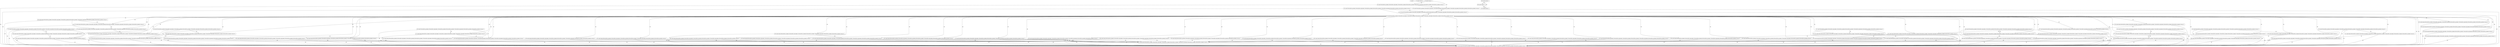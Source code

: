 digraph G {
  "1: match () ...
" [shape=box, ];
  "70: match (event_id) ...
" [shape=box, ];
  "76: match (event_id) ...
" [shape=box, ];
  "95: match (forward_flow_ip_header_2,forward_flow_udp_header_1,forward_flow_ip_header_6,forward_flow_ip_header_7,forward_flow_udp_header_0,forward_flow_ip_header_4,forward_flow_ip_header_5,event_id) ...
" [
  shape=box, ];
  "102: match (forward_flow_ip_header_2,forward_flow_udp_header_1,forward_flow_ip_header_6,forward_flow_ip_header_7,forward_flow_udp_header_0,forward_flow_ip_header_4,forward_flow_ip_header_5,event_id) ...
" [
  shape=box, ];
  "105: match (forward_flow_ip_header_2,forward_flow_udp_header_1,forward_flow_ip_header_6,forward_flow_ip_header_7,forward_flow_udp_header_0,forward_flow_ip_header_4,forward_flow_ip_header_5,event_id) ...
" [
  shape=box, ];
  "126: match (forward_flow_ip_header_2,forward_flow_udp_header_1,forward_flow_ip_header_6,forward_flow_ip_header_7,forward_flow_udp_header_0,forward_flow_ip_header_4,forward_flow_ip_header_5,event_id) ...
" [
  shape=box, ];
  "132: match (forward_flow_ip_header_2,forward_flow_udp_header_1,forward_flow_ip_header_6,forward_flow_ip_header_7,forward_flow_udp_header_0,forward_flow_ip_header_4,forward_flow_ip_header_5,event_id) ...
" [
  shape=box, ];
  "139: match (forward_flow_ip_header_2,forward_flow_udp_header_1,forward_flow_ip_header_6,forward_flow_ip_header_7,forward_flow_udp_header_0,forward_flow_ip_header_4,forward_flow_ip_header_5,event_id) ...
" [
  shape=box, ];
  "145: match (forward_flow_ip_header_2,forward_flow_udp_header_1,forward_flow_ip_header_6,forward_flow_ip_header_7,forward_flow_udp_header_0,forward_flow_ip_header_4,forward_flow_ip_header_5,event_id) ...
" [
  shape=box, ];
  "152: match (forward_flow_ip_header_2,forward_flow_udp_header_1,forward_flow_ip_header_6,forward_flow_ip_header_7,forward_flow_udp_header_0,forward_flow_ip_header_4,forward_flow_ip_header_5,event_id) ...
" [
  shape=box, ];
  "159: match (forward_flow_ip_header_2,forward_flow_udp_header_1,forward_flow_ip_header_6,forward_flow_ip_header_7,forward_flow_udp_header_0,forward_flow_ip_header_4,forward_flow_ip_header_5,event_id) ...
" [
  shape=box, ];
  "166: match (forward_flow_ip_header_2,forward_flow_udp_header_1,forward_flow_ip_header_6,forward_flow_ip_header_7,forward_flow_udp_header_0,forward_flow_ip_header_4,forward_flow_ip_header_5,event_id) ...
" [
  shape=box, ];
  "173: match (forward_flow_ip_header_2,forward_flow_udp_header_1,forward_flow_ip_header_6,forward_flow_ip_header_7,forward_flow_udp_header_0,forward_flow_ip_header_4,forward_flow_ip_header_5,event_id) ...
" [
  shape=box, ];
  "180: match (forward_flow_ip_header_2,forward_flow_udp_header_1,forward_flow_ip_header_6,forward_flow_ip_header_7,forward_flow_udp_header_0,forward_flow_ip_header_4,forward_flow_ip_header_5,event_id) ...
" [
  shape=box, ];
  "187: match (forward_flow_ip_header_2,forward_flow_udp_header_1,forward_flow_ip_header_6,forward_flow_ip_header_7,forward_flow_udp_header_0,forward_flow_ip_header_4,forward_flow_ip_header_5,event_id) ...
" [
  shape=box, ];
  "191: match (path_id,forward_flow_ip_header_2,forward_flow_udp_header_1,forward_flow_ip_header_6,forward_flow_ip_header_7,forward_flow_udp_header_0,forward_flow_ip_header_4,forward_flow_ip_header_5,event_id) ...
" [
  shape=box, ];
  "196: match (path_id,forward_flow_ip_header_2,forward_flow_udp_header_1,forward_flow_ip_header_6,forward_flow_ip_header_7,forward_flow_udp_header_0,forward_flow_ip_header_4,forward_flow_ip_header_5,event_id) ...
" [
  shape=box, ];
  "205: match (path_id,forward_flow_ip_header_2,forward_flow_udp_header_1,forward_flow_ip_header_6,forward_flow_ip_header_7,forward_flow_udp_header_0,forward_flow_ip_header_4,forward_flow_ip_header_5,event_id) ...
" [
  shape=box, ];
  "211: match (path_id,forward_flow_ip_header_2,forward_flow_udp_header_1,forward_flow_ip_header_6,forward_flow_ip_header_7,forward_flow_udp_header_0,forward_flow_ip_header_4,forward_flow_ip_header_5,event_id) ...
" [
  shape=box, ];
  "217: match (path_id,forward_flow_ip_header_2,forward_flow_udp_header_1,forward_flow_ip_header_6,forward_flow_ip_header_7,forward_flow_udp_header_0,forward_flow_ip_header_4,forward_flow_ip_header_5,event_id) ...
" [
  shape=box, ];
  "223: match (path_id,forward_flow_ip_header_2,forward_flow_udp_header_1,forward_flow_ip_header_6,forward_flow_ip_header_7,forward_flow_udp_header_0,forward_flow_ip_header_4,forward_flow_ip_header_5,event_id) ...
" [
  shape=box, ];
  "229: match (path_id,forward_flow_ip_header_2,forward_flow_udp_header_1,forward_flow_ip_header_6,forward_flow_ip_header_7,forward_flow_udp_header_0,forward_flow_ip_header_4,forward_flow_ip_header_5,event_id) ...
" [
  shape=box, ];
  "235: match (path_id,forward_flow_ip_header_2,forward_flow_udp_header_1,forward_flow_ip_header_6,forward_flow_ip_header_7,forward_flow_udp_header_0,forward_flow_ip_header_4,forward_flow_ip_header_5,event_id) ...
" [
  shape=box, ];
  "241: match (path_id,forward_flow_ip_header_2,forward_flow_udp_header_1,forward_flow_ip_header_6,forward_flow_ip_header_7,forward_flow_udp_header_0,forward_flow_ip_header_4,forward_flow_ip_header_5,event_id) ...
" [
  shape=box, ];
  "250: match (path_id,forward_flow_ip_header_2,forward_flow_udp_header_1,forward_flow_ip_header_6,forward_flow_ip_header_7,forward_flow_udp_header_0,forward_flow_ip_header_4,forward_flow_ip_header_5,event_id) ...
" [
  shape=box, ];
  "271: match (path_id,forward_flow_ip_header_2,forward_flow_udp_header_1,forward_flow_ip_header_6,forward_flow_ip_header_7,forward_flow_udp_header_0,forward_flow_ip_header_4,forward_flow_ip_header_5,event_id) ...
" [
  shape=box, ];
  "276: match (path_id,forward_flow_ip_header_2,forward_flow_udp_header_1,forward_flow_ip_header_6,forward_flow_ip_header_7,forward_flow_udp_header_0,forward_flow_ip_header_4,forward_flow_ip_header_5,event_id) ...
" [
  shape=box, ];
  "281: match (path_id,forward_flow_ip_header_2,forward_flow_udp_header_1,forward_flow_ip_header_6,forward_flow_ip_header_7,forward_flow_udp_header_0,forward_flow_ip_header_4,forward_flow_ip_header_5,event_id) ...
" [
  shape=box, ];
  "287: match (path_id,forward_flow_ip_header_2,forward_flow_udp_header_1,forward_flow_ip_header_6,forward_flow_ip_header_7,forward_flow_udp_header_0,forward_flow_ip_header_4,forward_flow_ip_header_5,event_id) ...
" [
  shape=box, ];
  "289: match (path_id,forward_flow_ip_header_2,forward_flow_udp_header_1,forward_flow_ip_header_6,forward_flow_ip_header_7,forward_flow_udp_header_0,forward_flow_ip_header_4,forward_flow_ip_header_5,event_id) ...
" [
  shape=box, ];
  "295: match (path_id,forward_flow_ip_header_2,forward_flow_udp_header_1,forward_flow_ip_header_6,forward_flow_ip_header_7,forward_flow_udp_header_0,forward_flow_ip_header_4,forward_flow_ip_header_5,event_id) ...
" [
  shape=box, ];
  "301: match (path_id,forward_flow_ip_header_2,forward_flow_udp_header_1,forward_flow_ip_header_6,forward_flow_ip_header_7,forward_flow_udp_header_0,forward_flow_ip_header_4,forward_flow_ip_header_5,event_id) ...
" [
  shape=box, ];
  "308: match (path_id,forward_flow_ip_header_2,forward_flow_udp_header_1,forward_flow_ip_header_6,forward_flow_ip_header_7,forward_flow_udp_header_0,forward_flow_ip_header_4,forward_flow_ip_header_5,event_id) ...
" [
  shape=box, ];
  "313: match (path_id,forward_flow_ip_header_2,forward_flow_udp_header_1,forward_flow_ip_header_6,forward_flow_ip_header_7,forward_flow_udp_header_0,forward_flow_ip_header_4,forward_flow_ip_header_5,event_id) ...
" [
  shape=box, ];
  "320: match (path_id,forward_flow_ip_header_2,forward_flow_udp_header_1,forward_flow_ip_header_6,forward_flow_ip_header_7,forward_flow_udp_header_0,forward_flow_ip_header_4,forward_flow_ip_header_5,event_id) ...
" [
  shape=box, ];
  "323: match (path_id,forward_flow_ip_header_2,forward_flow_udp_header_1,forward_flow_ip_header_6,forward_flow_ip_header_7,forward_flow_udp_header_0,forward_flow_ip_header_4,forward_flow_ip_header_5,event_id) ...
" [
  shape=box, ];
  "324: match (path_id,forward_flow_ip_header_2,forward_flow_udp_header_1,forward_flow_ip_header_6,forward_flow_ip_header_7,forward_flow_udp_header_0,forward_flow_ip_header_4,forward_flow_ip_header_5,event_id) ...
" [
  shape=box, ];
  "328: match (path_id,forward_flow_ip_header_2,forward_flow_udp_header_1,forward_flow_ip_header_6,forward_flow_ip_header_7,forward_flow_udp_header_0,forward_flow_ip_header_4,forward_flow_ip_header_5,event_id) ...
" [
  shape=box, ];
  "332: match (path_id,forward_flow_ip_header_2,forward_flow_udp_header_1,forward_flow_ip_header_6,forward_flow_ip_header_7,forward_flow_udp_header_0,forward_flow_ip_header_4,forward_flow_ip_header_5,event_id) ...
" [
  shape=box, ];
  "338: match (path_id,forward_flow_ip_header_2,forward_flow_udp_header_1,forward_flow_ip_header_6,forward_flow_ip_header_7,forward_flow_udp_header_0,forward_flow_ip_header_4,forward_flow_ip_header_5,event_id) ...
" [
  shape=box, ];
  "342: match (path_id,forward_flow_ip_header_2,forward_flow_udp_header_1,forward_flow_ip_header_6,forward_flow_ip_header_7,forward_flow_udp_header_0,forward_flow_ip_header_4,forward_flow_ip_header_5,event_id) ...
" [
  shape=box, ];
  "346: match (path_id,forward_flow_ip_header_2,forward_flow_udp_header_1,forward_flow_ip_header_6,forward_flow_ip_header_7,forward_flow_udp_header_0,forward_flow_ip_header_4,forward_flow_ip_header_5,event_id) ...
" [
  shape=box, ];
  "350: match (path_id,forward_flow_ip_header_2,forward_flow_udp_header_1,forward_flow_ip_header_6,forward_flow_ip_header_7,forward_flow_udp_header_0,forward_flow_ip_header_4,forward_flow_ip_header_5,event_id) ...
" [
  shape=box, ];
  "354: match (path_id,forward_flow_ip_header_2,forward_flow_udp_header_1,forward_flow_ip_header_6,forward_flow_ip_header_7,forward_flow_udp_header_0,forward_flow_ip_header_4,forward_flow_ip_header_5,event_id) ...
" [
  shape=box, ];
  "358: match (path_id,forward_flow_ip_header_2,forward_flow_udp_header_1,forward_flow_ip_header_6,forward_flow_ip_header_7,forward_flow_udp_header_0,forward_flow_ip_header_4,forward_flow_ip_header_5,event_id) ...
" [
  shape=box, ];
  "362: match (path_id,forward_flow_ip_header_2,forward_flow_udp_header_1,forward_flow_ip_header_6,forward_flow_ip_header_7,forward_flow_udp_header_0,forward_flow_ip_header_4,forward_flow_ip_header_5,event_id) ...
" [
  shape=box, ];
  "366: match (path_id,forward_flow_ip_header_2,forward_flow_udp_header_1,forward_flow_ip_header_6,forward_flow_ip_header_7,forward_flow_udp_header_0,forward_flow_ip_header_4,forward_flow_ip_header_5,event_id) ...
" [
  shape=box, ];
  "370: match (path_id,forward_flow_ip_header_2,forward_flow_udp_header_1,forward_flow_ip_header_6,forward_flow_ip_header_7,forward_flow_udp_header_0,forward_flow_ip_header_4,forward_flow_ip_header_5,event_id) ...
" [
  shape=box, ];
  "376: match (path_id,forward_flow_ip_header_2,forward_flow_udp_header_1,forward_flow_ip_header_6,forward_flow_ip_header_7,forward_flow_udp_header_0,forward_flow_ip_header_4,forward_flow_ip_header_5,event_id) ...
" [
  shape=box, ];
  "382: match (path_id,forward_flow_ip_header_2,forward_flow_udp_header_1,forward_flow_ip_header_6,forward_flow_ip_header_7,forward_flow_udp_header_0,forward_flow_ip_header_4,forward_flow_ip_header_5,event_id) ...
" [
  shape=box, ];
  "392: match (path_id,forward_flow_ip_header_2,forward_flow_udp_header_1,forward_flow_ip_header_6,forward_flow_ip_header_7,forward_flow_udp_header_0,forward_flow_ip_header_4,forward_flow_ip_header_5,event_id) ...
" [
  shape=box, ];
  "398: match (path_id,forward_flow_ip_header_2,forward_flow_udp_header_1,forward_flow_ip_header_6,forward_flow_ip_header_7,forward_flow_udp_header_0,forward_flow_ip_header_4,forward_flow_ip_header_5,event_id) ...
" [
  shape=box, ];
  "402: match (path_id,forward_flow_ip_header_2,forward_flow_udp_header_1,forward_flow_ip_header_6,forward_flow_ip_header_7,forward_flow_udp_header_0,forward_flow_ip_header_4,forward_flow_ip_header_5,event_id) ...
" [
  shape=box, ];
  "406: match (path_id,forward_flow_ip_header_2,forward_flow_udp_header_1,forward_flow_ip_header_6,forward_flow_ip_header_7,forward_flow_udp_header_0,forward_flow_ip_header_4,forward_flow_ip_header_5,event_id) ...
" [
  shape=box, ];
  "410: match (path_id,forward_flow_ip_header_2,forward_flow_udp_header_1,forward_flow_ip_header_6,forward_flow_ip_header_7,forward_flow_udp_header_0,forward_flow_ip_header_4,forward_flow_ip_header_5,event_id) ...
" [
  shape=box, ];
  "414: match (path_id,forward_flow_ip_header_2,forward_flow_udp_header_1,forward_flow_ip_header_6,forward_flow_ip_header_7,forward_flow_udp_header_0,forward_flow_ip_header_4,forward_flow_ip_header_5,event_id) ...
" [
  shape=box, ];
  "418: match (path_id,forward_flow_ip_header_2,forward_flow_udp_header_1,forward_flow_ip_header_6,forward_flow_ip_header_7,forward_flow_udp_header_0,forward_flow_ip_header_4,forward_flow_ip_header_5,event_id) ...
" [
  shape=box, ];
  "422: match (path_id,forward_flow_ip_header_2,forward_flow_udp_header_1,forward_flow_ip_header_6,forward_flow_ip_header_7,forward_flow_udp_header_0,forward_flow_ip_header_4,forward_flow_ip_header_5,event_id) ...
" [
  shape=box, ];
  "426: match (path_id,forward_flow_ip_header_2,forward_flow_udp_header_1,forward_flow_ip_header_6,forward_flow_ip_header_7,forward_flow_udp_header_0,forward_flow_ip_header_4,forward_flow_ip_header_5,event_id) ...
" [
  shape=box, ];
  "430: match (path_id,forward_flow_ip_header_2,forward_flow_udp_header_1,forward_flow_ip_header_6,forward_flow_ip_header_7,forward_flow_udp_header_0,forward_flow_ip_header_4,forward_flow_ip_header_5,event_id) ...
" [
  shape=box, ];
  "434: match (path_id,forward_flow_ip_header_2,forward_flow_udp_header_1,forward_flow_ip_header_6,forward_flow_ip_header_7,forward_flow_udp_header_0,forward_flow_ip_header_4,forward_flow_ip_header_5,event_id) ...
" [
  shape=box, ];
  "438: match (path_id,forward_flow_ip_header_2,forward_flow_udp_header_1,forward_flow_ip_header_6,forward_flow_ip_header_7,forward_flow_udp_header_0,forward_flow_ip_header_4,forward_flow_ip_header_5,event_id) ...
" [
  shape=box, ];
  "442: match (path_id,forward_flow_ip_header_2,forward_flow_udp_header_1,forward_flow_ip_header_6,forward_flow_ip_header_7,forward_flow_udp_header_0,forward_flow_ip_header_4,forward_flow_ip_header_5,event_id) ...
" [
  shape=box, ];
  "446: match (path_id,forward_flow_ip_header_2,forward_flow_udp_header_1,forward_flow_ip_header_6,forward_flow_ip_header_7,forward_flow_udp_header_0,forward_flow_ip_header_4,forward_flow_ip_header_5,event_id) ...
" [
  shape=box, ];
  "450: match (path_id,forward_flow_ip_header_2,forward_flow_udp_header_1,forward_flow_ip_header_6,forward_flow_ip_header_7,forward_flow_udp_header_0,forward_flow_ip_header_4,forward_flow_ip_header_5,event_id) ...
" [
  shape=box, ];
  "454: match (path_id,forward_flow_ip_header_2,forward_flow_udp_header_1,forward_flow_ip_header_6,forward_flow_ip_header_7,forward_flow_udp_header_0,forward_flow_ip_header_4,forward_flow_ip_header_5,event_id) ...
" [
  shape=box, ];
  "458: match (path_id,forward_flow_ip_header_2,forward_flow_udp_header_1,forward_flow_ip_header_6,forward_flow_ip_header_7,forward_flow_udp_header_0,forward_flow_ip_header_4,forward_flow_ip_header_5,event_id) ...
" [
  shape=box, ];
  "462: match (path_id,forward_flow_ip_header_2,forward_flow_udp_header_1,forward_flow_ip_header_6,forward_flow_ip_header_7,forward_flow_udp_header_0,forward_flow_ip_header_4,forward_flow_ip_header_5,event_id) ...
" [
  shape=box, ];
  "466: match (path_id,forward_flow_ip_header_2,forward_flow_udp_header_1,forward_flow_ip_header_6,forward_flow_ip_header_7,forward_flow_udp_header_0,forward_flow_ip_header_4,forward_flow_ip_header_5,event_id) ...
" [
  shape=box, ];
  "570: match (path_id,forward_flow_ip_header_2,forward_flow_udp_header_1,forward_flow_ip_header_6,forward_flow_ip_header_7,forward_flow_udp_header_0,forward_flow_ip_header_4,forward_flow_ip_header_5,event_id) ...
" [
  shape=box, ];
  "612: match (path_id,forward_flow_ip_header_2,forward_flow_udp_header_1,forward_flow_ip_header_6,forward_flow_ip_header_7,forward_flow_udp_header_0,forward_flow_ip_header_4,forward_flow_ip_header_5,event_id) ...
" [
  shape=box, ];
  "616: match (event_id) ...
" [shape=box, ];
  "635: match (event_id) ...
" [shape=box, ];
  "673: match (event_id) ...
" [shape=box, ];
  
  
  "76: match (event_id) ...
" -> "95: match (forward_flow_ip_header_2,forward_flow_udp_header_1,forward_flow_ip_header_6,forward_flow_ip_header_7,forward_flow_udp_header_0,forward_flow_ip_header_4,forward_flow_ip_header_5,event_id) ...
" [
  label="WW", ];
  "76: match (event_id) ...
" -> "105: match (forward_flow_ip_header_2,forward_flow_udp_header_1,forward_flow_ip_header_6,forward_flow_ip_header_7,forward_flow_udp_header_0,forward_flow_ip_header_4,forward_flow_ip_header_5,event_id) ...
" [
  label="WR", ];
  "95: match (forward_flow_ip_header_2,forward_flow_udp_header_1,forward_flow_ip_header_6,forward_flow_ip_header_7,forward_flow_udp_header_0,forward_flow_ip_header_4,forward_flow_ip_header_5,event_id) ...
" -> "105: match (forward_flow_ip_header_2,forward_flow_udp_header_1,forward_flow_ip_header_6,forward_flow_ip_header_7,forward_flow_udp_header_0,forward_flow_ip_header_4,forward_flow_ip_header_5,event_id) ...
" [
  label="WR", ];
  "95: match (forward_flow_ip_header_2,forward_flow_udp_header_1,forward_flow_ip_header_6,forward_flow_ip_header_7,forward_flow_udp_header_0,forward_flow_ip_header_4,forward_flow_ip_header_5,event_id) ...
" -> "612: match (path_id,forward_flow_ip_header_2,forward_flow_udp_header_1,forward_flow_ip_header_6,forward_flow_ip_header_7,forward_flow_udp_header_0,forward_flow_ip_header_4,forward_flow_ip_header_5,event_id) ...
" [
  label="RW", ];
  "102: match (forward_flow_ip_header_2,forward_flow_udp_header_1,forward_flow_ip_header_6,forward_flow_ip_header_7,forward_flow_udp_header_0,forward_flow_ip_header_4,forward_flow_ip_header_5,event_id) ...
" -> "126: match (forward_flow_ip_header_2,forward_flow_udp_header_1,forward_flow_ip_header_6,forward_flow_ip_header_7,forward_flow_udp_header_0,forward_flow_ip_header_4,forward_flow_ip_header_5,event_id) ...
" [
  label="WW", ];
  "102: match (forward_flow_ip_header_2,forward_flow_udp_header_1,forward_flow_ip_header_6,forward_flow_ip_header_7,forward_flow_udp_header_0,forward_flow_ip_header_4,forward_flow_ip_header_5,event_id) ...
" -> "132: match (forward_flow_ip_header_2,forward_flow_udp_header_1,forward_flow_ip_header_6,forward_flow_ip_header_7,forward_flow_udp_header_0,forward_flow_ip_header_4,forward_flow_ip_header_5,event_id) ...
" [
  label="WR", ];
  "102: match (forward_flow_ip_header_2,forward_flow_udp_header_1,forward_flow_ip_header_6,forward_flow_ip_header_7,forward_flow_udp_header_0,forward_flow_ip_header_4,forward_flow_ip_header_5,event_id) ...
" -> "612: match (path_id,forward_flow_ip_header_2,forward_flow_udp_header_1,forward_flow_ip_header_6,forward_flow_ip_header_7,forward_flow_udp_header_0,forward_flow_ip_header_4,forward_flow_ip_header_5,event_id) ...
" [
  label="RW", ];
  "105: match (forward_flow_ip_header_2,forward_flow_udp_header_1,forward_flow_ip_header_6,forward_flow_ip_header_7,forward_flow_udp_header_0,forward_flow_ip_header_4,forward_flow_ip_header_5,event_id) ...
" -> "126: match (forward_flow_ip_header_2,forward_flow_udp_header_1,forward_flow_ip_header_6,forward_flow_ip_header_7,forward_flow_udp_header_0,forward_flow_ip_header_4,forward_flow_ip_header_5,event_id) ...
" [
  label="WR", ];
  "105: match (forward_flow_ip_header_2,forward_flow_udp_header_1,forward_flow_ip_header_6,forward_flow_ip_header_7,forward_flow_udp_header_0,forward_flow_ip_header_4,forward_flow_ip_header_5,event_id) ...
" -> "612: match (path_id,forward_flow_ip_header_2,forward_flow_udp_header_1,forward_flow_ip_header_6,forward_flow_ip_header_7,forward_flow_udp_header_0,forward_flow_ip_header_4,forward_flow_ip_header_5,event_id) ...
" [
  label="RW", ];
  "126: match (forward_flow_ip_header_2,forward_flow_udp_header_1,forward_flow_ip_header_6,forward_flow_ip_header_7,forward_flow_udp_header_0,forward_flow_ip_header_4,forward_flow_ip_header_5,event_id) ...
" -> "132: match (forward_flow_ip_header_2,forward_flow_udp_header_1,forward_flow_ip_header_6,forward_flow_ip_header_7,forward_flow_udp_header_0,forward_flow_ip_header_4,forward_flow_ip_header_5,event_id) ...
" [
  label="WR", ];
  "126: match (forward_flow_ip_header_2,forward_flow_udp_header_1,forward_flow_ip_header_6,forward_flow_ip_header_7,forward_flow_udp_header_0,forward_flow_ip_header_4,forward_flow_ip_header_5,event_id) ...
" -> "612: match (path_id,forward_flow_ip_header_2,forward_flow_udp_header_1,forward_flow_ip_header_6,forward_flow_ip_header_7,forward_flow_udp_header_0,forward_flow_ip_header_4,forward_flow_ip_header_5,event_id) ...
" [
  label="RW", ];
  "132: match (forward_flow_ip_header_2,forward_flow_udp_header_1,forward_flow_ip_header_6,forward_flow_ip_header_7,forward_flow_udp_header_0,forward_flow_ip_header_4,forward_flow_ip_header_5,event_id) ...
" -> "191: match (path_id,forward_flow_ip_header_2,forward_flow_udp_header_1,forward_flow_ip_header_6,forward_flow_ip_header_7,forward_flow_udp_header_0,forward_flow_ip_header_4,forward_flow_ip_header_5,event_id) ...
" [
  label="WR", ];
  "132: match (forward_flow_ip_header_2,forward_flow_udp_header_1,forward_flow_ip_header_6,forward_flow_ip_header_7,forward_flow_udp_header_0,forward_flow_ip_header_4,forward_flow_ip_header_5,event_id) ...
" -> "196: match (path_id,forward_flow_ip_header_2,forward_flow_udp_header_1,forward_flow_ip_header_6,forward_flow_ip_header_7,forward_flow_udp_header_0,forward_flow_ip_header_4,forward_flow_ip_header_5,event_id) ...
" [
  label="WR", ];
  "132: match (forward_flow_ip_header_2,forward_flow_udp_header_1,forward_flow_ip_header_6,forward_flow_ip_header_7,forward_flow_udp_header_0,forward_flow_ip_header_4,forward_flow_ip_header_5,event_id) ...
" -> "205: match (path_id,forward_flow_ip_header_2,forward_flow_udp_header_1,forward_flow_ip_header_6,forward_flow_ip_header_7,forward_flow_udp_header_0,forward_flow_ip_header_4,forward_flow_ip_header_5,event_id) ...
" [
  label="WR", ];
  "132: match (forward_flow_ip_header_2,forward_flow_udp_header_1,forward_flow_ip_header_6,forward_flow_ip_header_7,forward_flow_udp_header_0,forward_flow_ip_header_4,forward_flow_ip_header_5,event_id) ...
" -> "211: match (path_id,forward_flow_ip_header_2,forward_flow_udp_header_1,forward_flow_ip_header_6,forward_flow_ip_header_7,forward_flow_udp_header_0,forward_flow_ip_header_4,forward_flow_ip_header_5,event_id) ...
" [
  label="WR", ];
  "132: match (forward_flow_ip_header_2,forward_flow_udp_header_1,forward_flow_ip_header_6,forward_flow_ip_header_7,forward_flow_udp_header_0,forward_flow_ip_header_4,forward_flow_ip_header_5,event_id) ...
" -> "217: match (path_id,forward_flow_ip_header_2,forward_flow_udp_header_1,forward_flow_ip_header_6,forward_flow_ip_header_7,forward_flow_udp_header_0,forward_flow_ip_header_4,forward_flow_ip_header_5,event_id) ...
" [
  label="WR", ];
  "132: match (forward_flow_ip_header_2,forward_flow_udp_header_1,forward_flow_ip_header_6,forward_flow_ip_header_7,forward_flow_udp_header_0,forward_flow_ip_header_4,forward_flow_ip_header_5,event_id) ...
" -> "223: match (path_id,forward_flow_ip_header_2,forward_flow_udp_header_1,forward_flow_ip_header_6,forward_flow_ip_header_7,forward_flow_udp_header_0,forward_flow_ip_header_4,forward_flow_ip_header_5,event_id) ...
" [
  label="WR", ];
  "132: match (forward_flow_ip_header_2,forward_flow_udp_header_1,forward_flow_ip_header_6,forward_flow_ip_header_7,forward_flow_udp_header_0,forward_flow_ip_header_4,forward_flow_ip_header_5,event_id) ...
" -> "229: match (path_id,forward_flow_ip_header_2,forward_flow_udp_header_1,forward_flow_ip_header_6,forward_flow_ip_header_7,forward_flow_udp_header_0,forward_flow_ip_header_4,forward_flow_ip_header_5,event_id) ...
" [
  label="WR", ];
  "132: match (forward_flow_ip_header_2,forward_flow_udp_header_1,forward_flow_ip_header_6,forward_flow_ip_header_7,forward_flow_udp_header_0,forward_flow_ip_header_4,forward_flow_ip_header_5,event_id) ...
" -> "235: match (path_id,forward_flow_ip_header_2,forward_flow_udp_header_1,forward_flow_ip_header_6,forward_flow_ip_header_7,forward_flow_udp_header_0,forward_flow_ip_header_4,forward_flow_ip_header_5,event_id) ...
" [
  label="WR", ];
  "132: match (forward_flow_ip_header_2,forward_flow_udp_header_1,forward_flow_ip_header_6,forward_flow_ip_header_7,forward_flow_udp_header_0,forward_flow_ip_header_4,forward_flow_ip_header_5,event_id) ...
" -> "241: match (path_id,forward_flow_ip_header_2,forward_flow_udp_header_1,forward_flow_ip_header_6,forward_flow_ip_header_7,forward_flow_udp_header_0,forward_flow_ip_header_4,forward_flow_ip_header_5,event_id) ...
" [
  label="WR", ];
  "132: match (forward_flow_ip_header_2,forward_flow_udp_header_1,forward_flow_ip_header_6,forward_flow_ip_header_7,forward_flow_udp_header_0,forward_flow_ip_header_4,forward_flow_ip_header_5,event_id) ...
" -> "250: match (path_id,forward_flow_ip_header_2,forward_flow_udp_header_1,forward_flow_ip_header_6,forward_flow_ip_header_7,forward_flow_udp_header_0,forward_flow_ip_header_4,forward_flow_ip_header_5,event_id) ...
" [
  label="WR", ];
  "132: match (forward_flow_ip_header_2,forward_flow_udp_header_1,forward_flow_ip_header_6,forward_flow_ip_header_7,forward_flow_udp_header_0,forward_flow_ip_header_4,forward_flow_ip_header_5,event_id) ...
" -> "271: match (path_id,forward_flow_ip_header_2,forward_flow_udp_header_1,forward_flow_ip_header_6,forward_flow_ip_header_7,forward_flow_udp_header_0,forward_flow_ip_header_4,forward_flow_ip_header_5,event_id) ...
" [
  label="WR", ];
  "132: match (forward_flow_ip_header_2,forward_flow_udp_header_1,forward_flow_ip_header_6,forward_flow_ip_header_7,forward_flow_udp_header_0,forward_flow_ip_header_4,forward_flow_ip_header_5,event_id) ...
" -> "276: match (path_id,forward_flow_ip_header_2,forward_flow_udp_header_1,forward_flow_ip_header_6,forward_flow_ip_header_7,forward_flow_udp_header_0,forward_flow_ip_header_4,forward_flow_ip_header_5,event_id) ...
" [
  label="WR", ];
  "132: match (forward_flow_ip_header_2,forward_flow_udp_header_1,forward_flow_ip_header_6,forward_flow_ip_header_7,forward_flow_udp_header_0,forward_flow_ip_header_4,forward_flow_ip_header_5,event_id) ...
" -> "281: match (path_id,forward_flow_ip_header_2,forward_flow_udp_header_1,forward_flow_ip_header_6,forward_flow_ip_header_7,forward_flow_udp_header_0,forward_flow_ip_header_4,forward_flow_ip_header_5,event_id) ...
" [
  label="WR", ];
  "132: match (forward_flow_ip_header_2,forward_flow_udp_header_1,forward_flow_ip_header_6,forward_flow_ip_header_7,forward_flow_udp_header_0,forward_flow_ip_header_4,forward_flow_ip_header_5,event_id) ...
" -> "287: match (path_id,forward_flow_ip_header_2,forward_flow_udp_header_1,forward_flow_ip_header_6,forward_flow_ip_header_7,forward_flow_udp_header_0,forward_flow_ip_header_4,forward_flow_ip_header_5,event_id) ...
" [
  label="WR", ];
  "132: match (forward_flow_ip_header_2,forward_flow_udp_header_1,forward_flow_ip_header_6,forward_flow_ip_header_7,forward_flow_udp_header_0,forward_flow_ip_header_4,forward_flow_ip_header_5,event_id) ...
" -> "289: match (path_id,forward_flow_ip_header_2,forward_flow_udp_header_1,forward_flow_ip_header_6,forward_flow_ip_header_7,forward_flow_udp_header_0,forward_flow_ip_header_4,forward_flow_ip_header_5,event_id) ...
" [
  label="WR", ];
  "132: match (forward_flow_ip_header_2,forward_flow_udp_header_1,forward_flow_ip_header_6,forward_flow_ip_header_7,forward_flow_udp_header_0,forward_flow_ip_header_4,forward_flow_ip_header_5,event_id) ...
" -> "295: match (path_id,forward_flow_ip_header_2,forward_flow_udp_header_1,forward_flow_ip_header_6,forward_flow_ip_header_7,forward_flow_udp_header_0,forward_flow_ip_header_4,forward_flow_ip_header_5,event_id) ...
" [
  label="WR", ];
  "132: match (forward_flow_ip_header_2,forward_flow_udp_header_1,forward_flow_ip_header_6,forward_flow_ip_header_7,forward_flow_udp_header_0,forward_flow_ip_header_4,forward_flow_ip_header_5,event_id) ...
" -> "301: match (path_id,forward_flow_ip_header_2,forward_flow_udp_header_1,forward_flow_ip_header_6,forward_flow_ip_header_7,forward_flow_udp_header_0,forward_flow_ip_header_4,forward_flow_ip_header_5,event_id) ...
" [
  label="WR", ];
  "132: match (forward_flow_ip_header_2,forward_flow_udp_header_1,forward_flow_ip_header_6,forward_flow_ip_header_7,forward_flow_udp_header_0,forward_flow_ip_header_4,forward_flow_ip_header_5,event_id) ...
" -> "308: match (path_id,forward_flow_ip_header_2,forward_flow_udp_header_1,forward_flow_ip_header_6,forward_flow_ip_header_7,forward_flow_udp_header_0,forward_flow_ip_header_4,forward_flow_ip_header_5,event_id) ...
" [
  label="WR", ];
  "132: match (forward_flow_ip_header_2,forward_flow_udp_header_1,forward_flow_ip_header_6,forward_flow_ip_header_7,forward_flow_udp_header_0,forward_flow_ip_header_4,forward_flow_ip_header_5,event_id) ...
" -> "313: match (path_id,forward_flow_ip_header_2,forward_flow_udp_header_1,forward_flow_ip_header_6,forward_flow_ip_header_7,forward_flow_udp_header_0,forward_flow_ip_header_4,forward_flow_ip_header_5,event_id) ...
" [
  label="WR", ];
  "132: match (forward_flow_ip_header_2,forward_flow_udp_header_1,forward_flow_ip_header_6,forward_flow_ip_header_7,forward_flow_udp_header_0,forward_flow_ip_header_4,forward_flow_ip_header_5,event_id) ...
" -> "320: match (path_id,forward_flow_ip_header_2,forward_flow_udp_header_1,forward_flow_ip_header_6,forward_flow_ip_header_7,forward_flow_udp_header_0,forward_flow_ip_header_4,forward_flow_ip_header_5,event_id) ...
" [
  label="WR", ];
  "132: match (forward_flow_ip_header_2,forward_flow_udp_header_1,forward_flow_ip_header_6,forward_flow_ip_header_7,forward_flow_udp_header_0,forward_flow_ip_header_4,forward_flow_ip_header_5,event_id) ...
" -> "323: match (path_id,forward_flow_ip_header_2,forward_flow_udp_header_1,forward_flow_ip_header_6,forward_flow_ip_header_7,forward_flow_udp_header_0,forward_flow_ip_header_4,forward_flow_ip_header_5,event_id) ...
" [
  label="WR", ];
  "132: match (forward_flow_ip_header_2,forward_flow_udp_header_1,forward_flow_ip_header_6,forward_flow_ip_header_7,forward_flow_udp_header_0,forward_flow_ip_header_4,forward_flow_ip_header_5,event_id) ...
" -> "324: match (path_id,forward_flow_ip_header_2,forward_flow_udp_header_1,forward_flow_ip_header_6,forward_flow_ip_header_7,forward_flow_udp_header_0,forward_flow_ip_header_4,forward_flow_ip_header_5,event_id) ...
" [
  label="WR", ];
  "132: match (forward_flow_ip_header_2,forward_flow_udp_header_1,forward_flow_ip_header_6,forward_flow_ip_header_7,forward_flow_udp_header_0,forward_flow_ip_header_4,forward_flow_ip_header_5,event_id) ...
" -> "328: match (path_id,forward_flow_ip_header_2,forward_flow_udp_header_1,forward_flow_ip_header_6,forward_flow_ip_header_7,forward_flow_udp_header_0,forward_flow_ip_header_4,forward_flow_ip_header_5,event_id) ...
" [
  label="WR", ];
  "132: match (forward_flow_ip_header_2,forward_flow_udp_header_1,forward_flow_ip_header_6,forward_flow_ip_header_7,forward_flow_udp_header_0,forward_flow_ip_header_4,forward_flow_ip_header_5,event_id) ...
" -> "332: match (path_id,forward_flow_ip_header_2,forward_flow_udp_header_1,forward_flow_ip_header_6,forward_flow_ip_header_7,forward_flow_udp_header_0,forward_flow_ip_header_4,forward_flow_ip_header_5,event_id) ...
" [
  label="WR", ];
  "132: match (forward_flow_ip_header_2,forward_flow_udp_header_1,forward_flow_ip_header_6,forward_flow_ip_header_7,forward_flow_udp_header_0,forward_flow_ip_header_4,forward_flow_ip_header_5,event_id) ...
" -> "338: match (path_id,forward_flow_ip_header_2,forward_flow_udp_header_1,forward_flow_ip_header_6,forward_flow_ip_header_7,forward_flow_udp_header_0,forward_flow_ip_header_4,forward_flow_ip_header_5,event_id) ...
" [
  label="WR", ];
  "132: match (forward_flow_ip_header_2,forward_flow_udp_header_1,forward_flow_ip_header_6,forward_flow_ip_header_7,forward_flow_udp_header_0,forward_flow_ip_header_4,forward_flow_ip_header_5,event_id) ...
" -> "342: match (path_id,forward_flow_ip_header_2,forward_flow_udp_header_1,forward_flow_ip_header_6,forward_flow_ip_header_7,forward_flow_udp_header_0,forward_flow_ip_header_4,forward_flow_ip_header_5,event_id) ...
" [
  label="WR", ];
  "132: match (forward_flow_ip_header_2,forward_flow_udp_header_1,forward_flow_ip_header_6,forward_flow_ip_header_7,forward_flow_udp_header_0,forward_flow_ip_header_4,forward_flow_ip_header_5,event_id) ...
" -> "346: match (path_id,forward_flow_ip_header_2,forward_flow_udp_header_1,forward_flow_ip_header_6,forward_flow_ip_header_7,forward_flow_udp_header_0,forward_flow_ip_header_4,forward_flow_ip_header_5,event_id) ...
" [
  label="WR", ];
  "132: match (forward_flow_ip_header_2,forward_flow_udp_header_1,forward_flow_ip_header_6,forward_flow_ip_header_7,forward_flow_udp_header_0,forward_flow_ip_header_4,forward_flow_ip_header_5,event_id) ...
" -> "350: match (path_id,forward_flow_ip_header_2,forward_flow_udp_header_1,forward_flow_ip_header_6,forward_flow_ip_header_7,forward_flow_udp_header_0,forward_flow_ip_header_4,forward_flow_ip_header_5,event_id) ...
" [
  label="WR", ];
  "132: match (forward_flow_ip_header_2,forward_flow_udp_header_1,forward_flow_ip_header_6,forward_flow_ip_header_7,forward_flow_udp_header_0,forward_flow_ip_header_4,forward_flow_ip_header_5,event_id) ...
" -> "354: match (path_id,forward_flow_ip_header_2,forward_flow_udp_header_1,forward_flow_ip_header_6,forward_flow_ip_header_7,forward_flow_udp_header_0,forward_flow_ip_header_4,forward_flow_ip_header_5,event_id) ...
" [
  label="WR", ];
  "132: match (forward_flow_ip_header_2,forward_flow_udp_header_1,forward_flow_ip_header_6,forward_flow_ip_header_7,forward_flow_udp_header_0,forward_flow_ip_header_4,forward_flow_ip_header_5,event_id) ...
" -> "358: match (path_id,forward_flow_ip_header_2,forward_flow_udp_header_1,forward_flow_ip_header_6,forward_flow_ip_header_7,forward_flow_udp_header_0,forward_flow_ip_header_4,forward_flow_ip_header_5,event_id) ...
" [
  label="WR", ];
  "132: match (forward_flow_ip_header_2,forward_flow_udp_header_1,forward_flow_ip_header_6,forward_flow_ip_header_7,forward_flow_udp_header_0,forward_flow_ip_header_4,forward_flow_ip_header_5,event_id) ...
" -> "362: match (path_id,forward_flow_ip_header_2,forward_flow_udp_header_1,forward_flow_ip_header_6,forward_flow_ip_header_7,forward_flow_udp_header_0,forward_flow_ip_header_4,forward_flow_ip_header_5,event_id) ...
" [
  label="WR", ];
  "132: match (forward_flow_ip_header_2,forward_flow_udp_header_1,forward_flow_ip_header_6,forward_flow_ip_header_7,forward_flow_udp_header_0,forward_flow_ip_header_4,forward_flow_ip_header_5,event_id) ...
" -> "366: match (path_id,forward_flow_ip_header_2,forward_flow_udp_header_1,forward_flow_ip_header_6,forward_flow_ip_header_7,forward_flow_udp_header_0,forward_flow_ip_header_4,forward_flow_ip_header_5,event_id) ...
" [
  label="WR", ];
  "132: match (forward_flow_ip_header_2,forward_flow_udp_header_1,forward_flow_ip_header_6,forward_flow_ip_header_7,forward_flow_udp_header_0,forward_flow_ip_header_4,forward_flow_ip_header_5,event_id) ...
" -> "370: match (path_id,forward_flow_ip_header_2,forward_flow_udp_header_1,forward_flow_ip_header_6,forward_flow_ip_header_7,forward_flow_udp_header_0,forward_flow_ip_header_4,forward_flow_ip_header_5,event_id) ...
" [
  label="WR", ];
  "132: match (forward_flow_ip_header_2,forward_flow_udp_header_1,forward_flow_ip_header_6,forward_flow_ip_header_7,forward_flow_udp_header_0,forward_flow_ip_header_4,forward_flow_ip_header_5,event_id) ...
" -> "376: match (path_id,forward_flow_ip_header_2,forward_flow_udp_header_1,forward_flow_ip_header_6,forward_flow_ip_header_7,forward_flow_udp_header_0,forward_flow_ip_header_4,forward_flow_ip_header_5,event_id) ...
" [
  label="WR", ];
  "132: match (forward_flow_ip_header_2,forward_flow_udp_header_1,forward_flow_ip_header_6,forward_flow_ip_header_7,forward_flow_udp_header_0,forward_flow_ip_header_4,forward_flow_ip_header_5,event_id) ...
" -> "382: match (path_id,forward_flow_ip_header_2,forward_flow_udp_header_1,forward_flow_ip_header_6,forward_flow_ip_header_7,forward_flow_udp_header_0,forward_flow_ip_header_4,forward_flow_ip_header_5,event_id) ...
" [
  label="WR", ];
  "132: match (forward_flow_ip_header_2,forward_flow_udp_header_1,forward_flow_ip_header_6,forward_flow_ip_header_7,forward_flow_udp_header_0,forward_flow_ip_header_4,forward_flow_ip_header_5,event_id) ...
" -> "392: match (path_id,forward_flow_ip_header_2,forward_flow_udp_header_1,forward_flow_ip_header_6,forward_flow_ip_header_7,forward_flow_udp_header_0,forward_flow_ip_header_4,forward_flow_ip_header_5,event_id) ...
" [
  label="WR", ];
  "132: match (forward_flow_ip_header_2,forward_flow_udp_header_1,forward_flow_ip_header_6,forward_flow_ip_header_7,forward_flow_udp_header_0,forward_flow_ip_header_4,forward_flow_ip_header_5,event_id) ...
" -> "398: match (path_id,forward_flow_ip_header_2,forward_flow_udp_header_1,forward_flow_ip_header_6,forward_flow_ip_header_7,forward_flow_udp_header_0,forward_flow_ip_header_4,forward_flow_ip_header_5,event_id) ...
" [
  label="WR", ];
  "132: match (forward_flow_ip_header_2,forward_flow_udp_header_1,forward_flow_ip_header_6,forward_flow_ip_header_7,forward_flow_udp_header_0,forward_flow_ip_header_4,forward_flow_ip_header_5,event_id) ...
" -> "402: match (path_id,forward_flow_ip_header_2,forward_flow_udp_header_1,forward_flow_ip_header_6,forward_flow_ip_header_7,forward_flow_udp_header_0,forward_flow_ip_header_4,forward_flow_ip_header_5,event_id) ...
" [
  label="WR", ];
  "132: match (forward_flow_ip_header_2,forward_flow_udp_header_1,forward_flow_ip_header_6,forward_flow_ip_header_7,forward_flow_udp_header_0,forward_flow_ip_header_4,forward_flow_ip_header_5,event_id) ...
" -> "406: match (path_id,forward_flow_ip_header_2,forward_flow_udp_header_1,forward_flow_ip_header_6,forward_flow_ip_header_7,forward_flow_udp_header_0,forward_flow_ip_header_4,forward_flow_ip_header_5,event_id) ...
" [
  label="WR", ];
  "132: match (forward_flow_ip_header_2,forward_flow_udp_header_1,forward_flow_ip_header_6,forward_flow_ip_header_7,forward_flow_udp_header_0,forward_flow_ip_header_4,forward_flow_ip_header_5,event_id) ...
" -> "410: match (path_id,forward_flow_ip_header_2,forward_flow_udp_header_1,forward_flow_ip_header_6,forward_flow_ip_header_7,forward_flow_udp_header_0,forward_flow_ip_header_4,forward_flow_ip_header_5,event_id) ...
" [
  label="WR", ];
  "132: match (forward_flow_ip_header_2,forward_flow_udp_header_1,forward_flow_ip_header_6,forward_flow_ip_header_7,forward_flow_udp_header_0,forward_flow_ip_header_4,forward_flow_ip_header_5,event_id) ...
" -> "414: match (path_id,forward_flow_ip_header_2,forward_flow_udp_header_1,forward_flow_ip_header_6,forward_flow_ip_header_7,forward_flow_udp_header_0,forward_flow_ip_header_4,forward_flow_ip_header_5,event_id) ...
" [
  label="WR", ];
  "132: match (forward_flow_ip_header_2,forward_flow_udp_header_1,forward_flow_ip_header_6,forward_flow_ip_header_7,forward_flow_udp_header_0,forward_flow_ip_header_4,forward_flow_ip_header_5,event_id) ...
" -> "418: match (path_id,forward_flow_ip_header_2,forward_flow_udp_header_1,forward_flow_ip_header_6,forward_flow_ip_header_7,forward_flow_udp_header_0,forward_flow_ip_header_4,forward_flow_ip_header_5,event_id) ...
" [
  label="WR", ];
  "132: match (forward_flow_ip_header_2,forward_flow_udp_header_1,forward_flow_ip_header_6,forward_flow_ip_header_7,forward_flow_udp_header_0,forward_flow_ip_header_4,forward_flow_ip_header_5,event_id) ...
" -> "422: match (path_id,forward_flow_ip_header_2,forward_flow_udp_header_1,forward_flow_ip_header_6,forward_flow_ip_header_7,forward_flow_udp_header_0,forward_flow_ip_header_4,forward_flow_ip_header_5,event_id) ...
" [
  label="WR", ];
  "132: match (forward_flow_ip_header_2,forward_flow_udp_header_1,forward_flow_ip_header_6,forward_flow_ip_header_7,forward_flow_udp_header_0,forward_flow_ip_header_4,forward_flow_ip_header_5,event_id) ...
" -> "426: match (path_id,forward_flow_ip_header_2,forward_flow_udp_header_1,forward_flow_ip_header_6,forward_flow_ip_header_7,forward_flow_udp_header_0,forward_flow_ip_header_4,forward_flow_ip_header_5,event_id) ...
" [
  label="WR", ];
  "132: match (forward_flow_ip_header_2,forward_flow_udp_header_1,forward_flow_ip_header_6,forward_flow_ip_header_7,forward_flow_udp_header_0,forward_flow_ip_header_4,forward_flow_ip_header_5,event_id) ...
" -> "430: match (path_id,forward_flow_ip_header_2,forward_flow_udp_header_1,forward_flow_ip_header_6,forward_flow_ip_header_7,forward_flow_udp_header_0,forward_flow_ip_header_4,forward_flow_ip_header_5,event_id) ...
" [
  label="WR", ];
  "132: match (forward_flow_ip_header_2,forward_flow_udp_header_1,forward_flow_ip_header_6,forward_flow_ip_header_7,forward_flow_udp_header_0,forward_flow_ip_header_4,forward_flow_ip_header_5,event_id) ...
" -> "434: match (path_id,forward_flow_ip_header_2,forward_flow_udp_header_1,forward_flow_ip_header_6,forward_flow_ip_header_7,forward_flow_udp_header_0,forward_flow_ip_header_4,forward_flow_ip_header_5,event_id) ...
" [
  label="WR", ];
  "132: match (forward_flow_ip_header_2,forward_flow_udp_header_1,forward_flow_ip_header_6,forward_flow_ip_header_7,forward_flow_udp_header_0,forward_flow_ip_header_4,forward_flow_ip_header_5,event_id) ...
" -> "438: match (path_id,forward_flow_ip_header_2,forward_flow_udp_header_1,forward_flow_ip_header_6,forward_flow_ip_header_7,forward_flow_udp_header_0,forward_flow_ip_header_4,forward_flow_ip_header_5,event_id) ...
" [
  label="WR", ];
  "132: match (forward_flow_ip_header_2,forward_flow_udp_header_1,forward_flow_ip_header_6,forward_flow_ip_header_7,forward_flow_udp_header_0,forward_flow_ip_header_4,forward_flow_ip_header_5,event_id) ...
" -> "442: match (path_id,forward_flow_ip_header_2,forward_flow_udp_header_1,forward_flow_ip_header_6,forward_flow_ip_header_7,forward_flow_udp_header_0,forward_flow_ip_header_4,forward_flow_ip_header_5,event_id) ...
" [
  label="WR", ];
  "132: match (forward_flow_ip_header_2,forward_flow_udp_header_1,forward_flow_ip_header_6,forward_flow_ip_header_7,forward_flow_udp_header_0,forward_flow_ip_header_4,forward_flow_ip_header_5,event_id) ...
" -> "446: match (path_id,forward_flow_ip_header_2,forward_flow_udp_header_1,forward_flow_ip_header_6,forward_flow_ip_header_7,forward_flow_udp_header_0,forward_flow_ip_header_4,forward_flow_ip_header_5,event_id) ...
" [
  label="WR", ];
  "132: match (forward_flow_ip_header_2,forward_flow_udp_header_1,forward_flow_ip_header_6,forward_flow_ip_header_7,forward_flow_udp_header_0,forward_flow_ip_header_4,forward_flow_ip_header_5,event_id) ...
" -> "450: match (path_id,forward_flow_ip_header_2,forward_flow_udp_header_1,forward_flow_ip_header_6,forward_flow_ip_header_7,forward_flow_udp_header_0,forward_flow_ip_header_4,forward_flow_ip_header_5,event_id) ...
" [
  label="WR", ];
  "132: match (forward_flow_ip_header_2,forward_flow_udp_header_1,forward_flow_ip_header_6,forward_flow_ip_header_7,forward_flow_udp_header_0,forward_flow_ip_header_4,forward_flow_ip_header_5,event_id) ...
" -> "454: match (path_id,forward_flow_ip_header_2,forward_flow_udp_header_1,forward_flow_ip_header_6,forward_flow_ip_header_7,forward_flow_udp_header_0,forward_flow_ip_header_4,forward_flow_ip_header_5,event_id) ...
" [
  label="WR", ];
  "132: match (forward_flow_ip_header_2,forward_flow_udp_header_1,forward_flow_ip_header_6,forward_flow_ip_header_7,forward_flow_udp_header_0,forward_flow_ip_header_4,forward_flow_ip_header_5,event_id) ...
" -> "458: match (path_id,forward_flow_ip_header_2,forward_flow_udp_header_1,forward_flow_ip_header_6,forward_flow_ip_header_7,forward_flow_udp_header_0,forward_flow_ip_header_4,forward_flow_ip_header_5,event_id) ...
" [
  label="WR", ];
  "132: match (forward_flow_ip_header_2,forward_flow_udp_header_1,forward_flow_ip_header_6,forward_flow_ip_header_7,forward_flow_udp_header_0,forward_flow_ip_header_4,forward_flow_ip_header_5,event_id) ...
" -> "462: match (path_id,forward_flow_ip_header_2,forward_flow_udp_header_1,forward_flow_ip_header_6,forward_flow_ip_header_7,forward_flow_udp_header_0,forward_flow_ip_header_4,forward_flow_ip_header_5,event_id) ...
" [
  label="WR", ];
  "132: match (forward_flow_ip_header_2,forward_flow_udp_header_1,forward_flow_ip_header_6,forward_flow_ip_header_7,forward_flow_udp_header_0,forward_flow_ip_header_4,forward_flow_ip_header_5,event_id) ...
" -> "466: match (path_id,forward_flow_ip_header_2,forward_flow_udp_header_1,forward_flow_ip_header_6,forward_flow_ip_header_7,forward_flow_udp_header_0,forward_flow_ip_header_4,forward_flow_ip_header_5,event_id) ...
" [
  label="WR", ];
  "132: match (forward_flow_ip_header_2,forward_flow_udp_header_1,forward_flow_ip_header_6,forward_flow_ip_header_7,forward_flow_udp_header_0,forward_flow_ip_header_4,forward_flow_ip_header_5,event_id) ...
" -> "570: match (path_id,forward_flow_ip_header_2,forward_flow_udp_header_1,forward_flow_ip_header_6,forward_flow_ip_header_7,forward_flow_udp_header_0,forward_flow_ip_header_4,forward_flow_ip_header_5,event_id) ...
" [
  label="WR", ];
  "132: match (forward_flow_ip_header_2,forward_flow_udp_header_1,forward_flow_ip_header_6,forward_flow_ip_header_7,forward_flow_udp_header_0,forward_flow_ip_header_4,forward_flow_ip_header_5,event_id) ...
" -> "612: match (path_id,forward_flow_ip_header_2,forward_flow_udp_header_1,forward_flow_ip_header_6,forward_flow_ip_header_7,forward_flow_udp_header_0,forward_flow_ip_header_4,forward_flow_ip_header_5,event_id) ...
" [
  label="RW", ];
  "132: match (forward_flow_ip_header_2,forward_flow_udp_header_1,forward_flow_ip_header_6,forward_flow_ip_header_7,forward_flow_udp_header_0,forward_flow_ip_header_4,forward_flow_ip_header_5,event_id) ...
" -> "612: match (path_id,forward_flow_ip_header_2,forward_flow_udp_header_1,forward_flow_ip_header_6,forward_flow_ip_header_7,forward_flow_udp_header_0,forward_flow_ip_header_4,forward_flow_ip_header_5,event_id) ...
" [
  label="WR", ];
  "139: match (forward_flow_ip_header_2,forward_flow_udp_header_1,forward_flow_ip_header_6,forward_flow_ip_header_7,forward_flow_udp_header_0,forward_flow_ip_header_4,forward_flow_ip_header_5,event_id) ...
" -> "196: match (path_id,forward_flow_ip_header_2,forward_flow_udp_header_1,forward_flow_ip_header_6,forward_flow_ip_header_7,forward_flow_udp_header_0,forward_flow_ip_header_4,forward_flow_ip_header_5,event_id) ...
" [
  label="WW", ];
  "139: match (forward_flow_ip_header_2,forward_flow_udp_header_1,forward_flow_ip_header_6,forward_flow_ip_header_7,forward_flow_udp_header_0,forward_flow_ip_header_4,forward_flow_ip_header_5,event_id) ...
" -> "342: match (path_id,forward_flow_ip_header_2,forward_flow_udp_header_1,forward_flow_ip_header_6,forward_flow_ip_header_7,forward_flow_udp_header_0,forward_flow_ip_header_4,forward_flow_ip_header_5,event_id) ...
" [
  label="WR", ];
  "139: match (forward_flow_ip_header_2,forward_flow_udp_header_1,forward_flow_ip_header_6,forward_flow_ip_header_7,forward_flow_udp_header_0,forward_flow_ip_header_4,forward_flow_ip_header_5,event_id) ...
" -> "612: match (path_id,forward_flow_ip_header_2,forward_flow_udp_header_1,forward_flow_ip_header_6,forward_flow_ip_header_7,forward_flow_udp_header_0,forward_flow_ip_header_4,forward_flow_ip_header_5,event_id) ...
" [
  label="RW", ];
  "145: match (forward_flow_ip_header_2,forward_flow_udp_header_1,forward_flow_ip_header_6,forward_flow_ip_header_7,forward_flow_udp_header_0,forward_flow_ip_header_4,forward_flow_ip_header_5,event_id) ...
" -> "205: match (path_id,forward_flow_ip_header_2,forward_flow_udp_header_1,forward_flow_ip_header_6,forward_flow_ip_header_7,forward_flow_udp_header_0,forward_flow_ip_header_4,forward_flow_ip_header_5,event_id) ...
" [
  label="WW", ];
  "145: match (forward_flow_ip_header_2,forward_flow_udp_header_1,forward_flow_ip_header_6,forward_flow_ip_header_7,forward_flow_udp_header_0,forward_flow_ip_header_4,forward_flow_ip_header_5,event_id) ...
" -> "346: match (path_id,forward_flow_ip_header_2,forward_flow_udp_header_1,forward_flow_ip_header_6,forward_flow_ip_header_7,forward_flow_udp_header_0,forward_flow_ip_header_4,forward_flow_ip_header_5,event_id) ...
" [
  label="WR", ];
  "145: match (forward_flow_ip_header_2,forward_flow_udp_header_1,forward_flow_ip_header_6,forward_flow_ip_header_7,forward_flow_udp_header_0,forward_flow_ip_header_4,forward_flow_ip_header_5,event_id) ...
" -> "612: match (path_id,forward_flow_ip_header_2,forward_flow_udp_header_1,forward_flow_ip_header_6,forward_flow_ip_header_7,forward_flow_udp_header_0,forward_flow_ip_header_4,forward_flow_ip_header_5,event_id) ...
" [
  label="RW", ];
  "152: match (forward_flow_ip_header_2,forward_flow_udp_header_1,forward_flow_ip_header_6,forward_flow_ip_header_7,forward_flow_udp_header_0,forward_flow_ip_header_4,forward_flow_ip_header_5,event_id) ...
" -> "211: match (path_id,forward_flow_ip_header_2,forward_flow_udp_header_1,forward_flow_ip_header_6,forward_flow_ip_header_7,forward_flow_udp_header_0,forward_flow_ip_header_4,forward_flow_ip_header_5,event_id) ...
" [
  label="WW", ];
  "152: match (forward_flow_ip_header_2,forward_flow_udp_header_1,forward_flow_ip_header_6,forward_flow_ip_header_7,forward_flow_udp_header_0,forward_flow_ip_header_4,forward_flow_ip_header_5,event_id) ...
" -> "350: match (path_id,forward_flow_ip_header_2,forward_flow_udp_header_1,forward_flow_ip_header_6,forward_flow_ip_header_7,forward_flow_udp_header_0,forward_flow_ip_header_4,forward_flow_ip_header_5,event_id) ...
" [
  label="WR", ];
  "152: match (forward_flow_ip_header_2,forward_flow_udp_header_1,forward_flow_ip_header_6,forward_flow_ip_header_7,forward_flow_udp_header_0,forward_flow_ip_header_4,forward_flow_ip_header_5,event_id) ...
" -> "612: match (path_id,forward_flow_ip_header_2,forward_flow_udp_header_1,forward_flow_ip_header_6,forward_flow_ip_header_7,forward_flow_udp_header_0,forward_flow_ip_header_4,forward_flow_ip_header_5,event_id) ...
" [
  label="RW", ];
  "159: match (forward_flow_ip_header_2,forward_flow_udp_header_1,forward_flow_ip_header_6,forward_flow_ip_header_7,forward_flow_udp_header_0,forward_flow_ip_header_4,forward_flow_ip_header_5,event_id) ...
" -> "217: match (path_id,forward_flow_ip_header_2,forward_flow_udp_header_1,forward_flow_ip_header_6,forward_flow_ip_header_7,forward_flow_udp_header_0,forward_flow_ip_header_4,forward_flow_ip_header_5,event_id) ...
" [
  label="WW", ];
  "159: match (forward_flow_ip_header_2,forward_flow_udp_header_1,forward_flow_ip_header_6,forward_flow_ip_header_7,forward_flow_udp_header_0,forward_flow_ip_header_4,forward_flow_ip_header_5,event_id) ...
" -> "354: match (path_id,forward_flow_ip_header_2,forward_flow_udp_header_1,forward_flow_ip_header_6,forward_flow_ip_header_7,forward_flow_udp_header_0,forward_flow_ip_header_4,forward_flow_ip_header_5,event_id) ...
" [
  label="WR", ];
  "159: match (forward_flow_ip_header_2,forward_flow_udp_header_1,forward_flow_ip_header_6,forward_flow_ip_header_7,forward_flow_udp_header_0,forward_flow_ip_header_4,forward_flow_ip_header_5,event_id) ...
" -> "612: match (path_id,forward_flow_ip_header_2,forward_flow_udp_header_1,forward_flow_ip_header_6,forward_flow_ip_header_7,forward_flow_udp_header_0,forward_flow_ip_header_4,forward_flow_ip_header_5,event_id) ...
" [
  label="RW", ];
  "166: match (forward_flow_ip_header_2,forward_flow_udp_header_1,forward_flow_ip_header_6,forward_flow_ip_header_7,forward_flow_udp_header_0,forward_flow_ip_header_4,forward_flow_ip_header_5,event_id) ...
" -> "223: match (path_id,forward_flow_ip_header_2,forward_flow_udp_header_1,forward_flow_ip_header_6,forward_flow_ip_header_7,forward_flow_udp_header_0,forward_flow_ip_header_4,forward_flow_ip_header_5,event_id) ...
" [
  label="WW", ];
  "166: match (forward_flow_ip_header_2,forward_flow_udp_header_1,forward_flow_ip_header_6,forward_flow_ip_header_7,forward_flow_udp_header_0,forward_flow_ip_header_4,forward_flow_ip_header_5,event_id) ...
" -> "358: match (path_id,forward_flow_ip_header_2,forward_flow_udp_header_1,forward_flow_ip_header_6,forward_flow_ip_header_7,forward_flow_udp_header_0,forward_flow_ip_header_4,forward_flow_ip_header_5,event_id) ...
" [
  label="WR", ];
  "166: match (forward_flow_ip_header_2,forward_flow_udp_header_1,forward_flow_ip_header_6,forward_flow_ip_header_7,forward_flow_udp_header_0,forward_flow_ip_header_4,forward_flow_ip_header_5,event_id) ...
" -> "612: match (path_id,forward_flow_ip_header_2,forward_flow_udp_header_1,forward_flow_ip_header_6,forward_flow_ip_header_7,forward_flow_udp_header_0,forward_flow_ip_header_4,forward_flow_ip_header_5,event_id) ...
" [
  label="RW", ];
  "173: match (forward_flow_ip_header_2,forward_flow_udp_header_1,forward_flow_ip_header_6,forward_flow_ip_header_7,forward_flow_udp_header_0,forward_flow_ip_header_4,forward_flow_ip_header_5,event_id) ...
" -> "229: match (path_id,forward_flow_ip_header_2,forward_flow_udp_header_1,forward_flow_ip_header_6,forward_flow_ip_header_7,forward_flow_udp_header_0,forward_flow_ip_header_4,forward_flow_ip_header_5,event_id) ...
" [
  label="WW", ];
  "173: match (forward_flow_ip_header_2,forward_flow_udp_header_1,forward_flow_ip_header_6,forward_flow_ip_header_7,forward_flow_udp_header_0,forward_flow_ip_header_4,forward_flow_ip_header_5,event_id) ...
" -> "362: match (path_id,forward_flow_ip_header_2,forward_flow_udp_header_1,forward_flow_ip_header_6,forward_flow_ip_header_7,forward_flow_udp_header_0,forward_flow_ip_header_4,forward_flow_ip_header_5,event_id) ...
" [
  label="WR", ];
  "173: match (forward_flow_ip_header_2,forward_flow_udp_header_1,forward_flow_ip_header_6,forward_flow_ip_header_7,forward_flow_udp_header_0,forward_flow_ip_header_4,forward_flow_ip_header_5,event_id) ...
" -> "612: match (path_id,forward_flow_ip_header_2,forward_flow_udp_header_1,forward_flow_ip_header_6,forward_flow_ip_header_7,forward_flow_udp_header_0,forward_flow_ip_header_4,forward_flow_ip_header_5,event_id) ...
" [
  label="RW", ];
  "180: match (forward_flow_ip_header_2,forward_flow_udp_header_1,forward_flow_ip_header_6,forward_flow_ip_header_7,forward_flow_udp_header_0,forward_flow_ip_header_4,forward_flow_ip_header_5,event_id) ...
" -> "235: match (path_id,forward_flow_ip_header_2,forward_flow_udp_header_1,forward_flow_ip_header_6,forward_flow_ip_header_7,forward_flow_udp_header_0,forward_flow_ip_header_4,forward_flow_ip_header_5,event_id) ...
" [
  label="WW", ];
  "180: match (forward_flow_ip_header_2,forward_flow_udp_header_1,forward_flow_ip_header_6,forward_flow_ip_header_7,forward_flow_udp_header_0,forward_flow_ip_header_4,forward_flow_ip_header_5,event_id) ...
" -> "366: match (path_id,forward_flow_ip_header_2,forward_flow_udp_header_1,forward_flow_ip_header_6,forward_flow_ip_header_7,forward_flow_udp_header_0,forward_flow_ip_header_4,forward_flow_ip_header_5,event_id) ...
" [
  label="WR", ];
  "180: match (forward_flow_ip_header_2,forward_flow_udp_header_1,forward_flow_ip_header_6,forward_flow_ip_header_7,forward_flow_udp_header_0,forward_flow_ip_header_4,forward_flow_ip_header_5,event_id) ...
" -> "612: match (path_id,forward_flow_ip_header_2,forward_flow_udp_header_1,forward_flow_ip_header_6,forward_flow_ip_header_7,forward_flow_udp_header_0,forward_flow_ip_header_4,forward_flow_ip_header_5,event_id) ...
" [
  label="RW", ];
  "187: match (forward_flow_ip_header_2,forward_flow_udp_header_1,forward_flow_ip_header_6,forward_flow_ip_header_7,forward_flow_udp_header_0,forward_flow_ip_header_4,forward_flow_ip_header_5,event_id) ...
" -> "241: match (path_id,forward_flow_ip_header_2,forward_flow_udp_header_1,forward_flow_ip_header_6,forward_flow_ip_header_7,forward_flow_udp_header_0,forward_flow_ip_header_4,forward_flow_ip_header_5,event_id) ...
" [
  label="WW", ];
  "187: match (forward_flow_ip_header_2,forward_flow_udp_header_1,forward_flow_ip_header_6,forward_flow_ip_header_7,forward_flow_udp_header_0,forward_flow_ip_header_4,forward_flow_ip_header_5,event_id) ...
" -> "370: match (path_id,forward_flow_ip_header_2,forward_flow_udp_header_1,forward_flow_ip_header_6,forward_flow_ip_header_7,forward_flow_udp_header_0,forward_flow_ip_header_4,forward_flow_ip_header_5,event_id) ...
" [
  label="WR", ];
  "187: match (forward_flow_ip_header_2,forward_flow_udp_header_1,forward_flow_ip_header_6,forward_flow_ip_header_7,forward_flow_udp_header_0,forward_flow_ip_header_4,forward_flow_ip_header_5,event_id) ...
" -> "612: match (path_id,forward_flow_ip_header_2,forward_flow_udp_header_1,forward_flow_ip_header_6,forward_flow_ip_header_7,forward_flow_udp_header_0,forward_flow_ip_header_4,forward_flow_ip_header_5,event_id) ...
" [
  label="RW", ];
  "191: match (path_id,forward_flow_ip_header_2,forward_flow_udp_header_1,forward_flow_ip_header_6,forward_flow_ip_header_7,forward_flow_udp_header_0,forward_flow_ip_header_4,forward_flow_ip_header_5,event_id) ...
" -> "612: match (path_id,forward_flow_ip_header_2,forward_flow_udp_header_1,forward_flow_ip_header_6,forward_flow_ip_header_7,forward_flow_udp_header_0,forward_flow_ip_header_4,forward_flow_ip_header_5,event_id) ...
" [
  label="RW", ];
  "196: match (path_id,forward_flow_ip_header_2,forward_flow_udp_header_1,forward_flow_ip_header_6,forward_flow_ip_header_7,forward_flow_udp_header_0,forward_flow_ip_header_4,forward_flow_ip_header_5,event_id) ...
" -> "342: match (path_id,forward_flow_ip_header_2,forward_flow_udp_header_1,forward_flow_ip_header_6,forward_flow_ip_header_7,forward_flow_udp_header_0,forward_flow_ip_header_4,forward_flow_ip_header_5,event_id) ...
" [
  label="WR", ];
  "196: match (path_id,forward_flow_ip_header_2,forward_flow_udp_header_1,forward_flow_ip_header_6,forward_flow_ip_header_7,forward_flow_udp_header_0,forward_flow_ip_header_4,forward_flow_ip_header_5,event_id) ...
" -> "612: match (path_id,forward_flow_ip_header_2,forward_flow_udp_header_1,forward_flow_ip_header_6,forward_flow_ip_header_7,forward_flow_udp_header_0,forward_flow_ip_header_4,forward_flow_ip_header_5,event_id) ...
" [
  label="RW", ];
  "205: match (path_id,forward_flow_ip_header_2,forward_flow_udp_header_1,forward_flow_ip_header_6,forward_flow_ip_header_7,forward_flow_udp_header_0,forward_flow_ip_header_4,forward_flow_ip_header_5,event_id) ...
" -> "346: match (path_id,forward_flow_ip_header_2,forward_flow_udp_header_1,forward_flow_ip_header_6,forward_flow_ip_header_7,forward_flow_udp_header_0,forward_flow_ip_header_4,forward_flow_ip_header_5,event_id) ...
" [
  label="WR", ];
  "205: match (path_id,forward_flow_ip_header_2,forward_flow_udp_header_1,forward_flow_ip_header_6,forward_flow_ip_header_7,forward_flow_udp_header_0,forward_flow_ip_header_4,forward_flow_ip_header_5,event_id) ...
" -> "612: match (path_id,forward_flow_ip_header_2,forward_flow_udp_header_1,forward_flow_ip_header_6,forward_flow_ip_header_7,forward_flow_udp_header_0,forward_flow_ip_header_4,forward_flow_ip_header_5,event_id) ...
" [
  label="RW", ];
  "211: match (path_id,forward_flow_ip_header_2,forward_flow_udp_header_1,forward_flow_ip_header_6,forward_flow_ip_header_7,forward_flow_udp_header_0,forward_flow_ip_header_4,forward_flow_ip_header_5,event_id) ...
" -> "350: match (path_id,forward_flow_ip_header_2,forward_flow_udp_header_1,forward_flow_ip_header_6,forward_flow_ip_header_7,forward_flow_udp_header_0,forward_flow_ip_header_4,forward_flow_ip_header_5,event_id) ...
" [
  label="WR", ];
  "211: match (path_id,forward_flow_ip_header_2,forward_flow_udp_header_1,forward_flow_ip_header_6,forward_flow_ip_header_7,forward_flow_udp_header_0,forward_flow_ip_header_4,forward_flow_ip_header_5,event_id) ...
" -> "612: match (path_id,forward_flow_ip_header_2,forward_flow_udp_header_1,forward_flow_ip_header_6,forward_flow_ip_header_7,forward_flow_udp_header_0,forward_flow_ip_header_4,forward_flow_ip_header_5,event_id) ...
" [
  label="RW", ];
  "217: match (path_id,forward_flow_ip_header_2,forward_flow_udp_header_1,forward_flow_ip_header_6,forward_flow_ip_header_7,forward_flow_udp_header_0,forward_flow_ip_header_4,forward_flow_ip_header_5,event_id) ...
" -> "354: match (path_id,forward_flow_ip_header_2,forward_flow_udp_header_1,forward_flow_ip_header_6,forward_flow_ip_header_7,forward_flow_udp_header_0,forward_flow_ip_header_4,forward_flow_ip_header_5,event_id) ...
" [
  label="WR", ];
  "217: match (path_id,forward_flow_ip_header_2,forward_flow_udp_header_1,forward_flow_ip_header_6,forward_flow_ip_header_7,forward_flow_udp_header_0,forward_flow_ip_header_4,forward_flow_ip_header_5,event_id) ...
" -> "612: match (path_id,forward_flow_ip_header_2,forward_flow_udp_header_1,forward_flow_ip_header_6,forward_flow_ip_header_7,forward_flow_udp_header_0,forward_flow_ip_header_4,forward_flow_ip_header_5,event_id) ...
" [
  label="RW", ];
  "223: match (path_id,forward_flow_ip_header_2,forward_flow_udp_header_1,forward_flow_ip_header_6,forward_flow_ip_header_7,forward_flow_udp_header_0,forward_flow_ip_header_4,forward_flow_ip_header_5,event_id) ...
" -> "358: match (path_id,forward_flow_ip_header_2,forward_flow_udp_header_1,forward_flow_ip_header_6,forward_flow_ip_header_7,forward_flow_udp_header_0,forward_flow_ip_header_4,forward_flow_ip_header_5,event_id) ...
" [
  label="WR", ];
  "223: match (path_id,forward_flow_ip_header_2,forward_flow_udp_header_1,forward_flow_ip_header_6,forward_flow_ip_header_7,forward_flow_udp_header_0,forward_flow_ip_header_4,forward_flow_ip_header_5,event_id) ...
" -> "612: match (path_id,forward_flow_ip_header_2,forward_flow_udp_header_1,forward_flow_ip_header_6,forward_flow_ip_header_7,forward_flow_udp_header_0,forward_flow_ip_header_4,forward_flow_ip_header_5,event_id) ...
" [
  label="RW", ];
  "229: match (path_id,forward_flow_ip_header_2,forward_flow_udp_header_1,forward_flow_ip_header_6,forward_flow_ip_header_7,forward_flow_udp_header_0,forward_flow_ip_header_4,forward_flow_ip_header_5,event_id) ...
" -> "362: match (path_id,forward_flow_ip_header_2,forward_flow_udp_header_1,forward_flow_ip_header_6,forward_flow_ip_header_7,forward_flow_udp_header_0,forward_flow_ip_header_4,forward_flow_ip_header_5,event_id) ...
" [
  label="WR", ];
  "229: match (path_id,forward_flow_ip_header_2,forward_flow_udp_header_1,forward_flow_ip_header_6,forward_flow_ip_header_7,forward_flow_udp_header_0,forward_flow_ip_header_4,forward_flow_ip_header_5,event_id) ...
" -> "612: match (path_id,forward_flow_ip_header_2,forward_flow_udp_header_1,forward_flow_ip_header_6,forward_flow_ip_header_7,forward_flow_udp_header_0,forward_flow_ip_header_4,forward_flow_ip_header_5,event_id) ...
" [
  label="RW", ];
  "235: match (path_id,forward_flow_ip_header_2,forward_flow_udp_header_1,forward_flow_ip_header_6,forward_flow_ip_header_7,forward_flow_udp_header_0,forward_flow_ip_header_4,forward_flow_ip_header_5,event_id) ...
" -> "366: match (path_id,forward_flow_ip_header_2,forward_flow_udp_header_1,forward_flow_ip_header_6,forward_flow_ip_header_7,forward_flow_udp_header_0,forward_flow_ip_header_4,forward_flow_ip_header_5,event_id) ...
" [
  label="WR", ];
  "235: match (path_id,forward_flow_ip_header_2,forward_flow_udp_header_1,forward_flow_ip_header_6,forward_flow_ip_header_7,forward_flow_udp_header_0,forward_flow_ip_header_4,forward_flow_ip_header_5,event_id) ...
" -> "612: match (path_id,forward_flow_ip_header_2,forward_flow_udp_header_1,forward_flow_ip_header_6,forward_flow_ip_header_7,forward_flow_udp_header_0,forward_flow_ip_header_4,forward_flow_ip_header_5,event_id) ...
" [
  label="RW", ];
  "241: match (path_id,forward_flow_ip_header_2,forward_flow_udp_header_1,forward_flow_ip_header_6,forward_flow_ip_header_7,forward_flow_udp_header_0,forward_flow_ip_header_4,forward_flow_ip_header_5,event_id) ...
" -> "370: match (path_id,forward_flow_ip_header_2,forward_flow_udp_header_1,forward_flow_ip_header_6,forward_flow_ip_header_7,forward_flow_udp_header_0,forward_flow_ip_header_4,forward_flow_ip_header_5,event_id) ...
" [
  label="WR", ];
  "241: match (path_id,forward_flow_ip_header_2,forward_flow_udp_header_1,forward_flow_ip_header_6,forward_flow_ip_header_7,forward_flow_udp_header_0,forward_flow_ip_header_4,forward_flow_ip_header_5,event_id) ...
" -> "612: match (path_id,forward_flow_ip_header_2,forward_flow_udp_header_1,forward_flow_ip_header_6,forward_flow_ip_header_7,forward_flow_udp_header_0,forward_flow_ip_header_4,forward_flow_ip_header_5,event_id) ...
" [
  label="RW", ];
  "250: match (path_id,forward_flow_ip_header_2,forward_flow_udp_header_1,forward_flow_ip_header_6,forward_flow_ip_header_7,forward_flow_udp_header_0,forward_flow_ip_header_4,forward_flow_ip_header_5,event_id) ...
" -> "271: match (path_id,forward_flow_ip_header_2,forward_flow_udp_header_1,forward_flow_ip_header_6,forward_flow_ip_header_7,forward_flow_udp_header_0,forward_flow_ip_header_4,forward_flow_ip_header_5,event_id) ...
" [
  label="WW", ];
  "250: match (path_id,forward_flow_ip_header_2,forward_flow_udp_header_1,forward_flow_ip_header_6,forward_flow_ip_header_7,forward_flow_udp_header_0,forward_flow_ip_header_4,forward_flow_ip_header_5,event_id) ...
" -> "276: match (path_id,forward_flow_ip_header_2,forward_flow_udp_header_1,forward_flow_ip_header_6,forward_flow_ip_header_7,forward_flow_udp_header_0,forward_flow_ip_header_4,forward_flow_ip_header_5,event_id) ...
" [
  label="WR", ];
  "250: match (path_id,forward_flow_ip_header_2,forward_flow_udp_header_1,forward_flow_ip_header_6,forward_flow_ip_header_7,forward_flow_udp_header_0,forward_flow_ip_header_4,forward_flow_ip_header_5,event_id) ...
" -> "612: match (path_id,forward_flow_ip_header_2,forward_flow_udp_header_1,forward_flow_ip_header_6,forward_flow_ip_header_7,forward_flow_udp_header_0,forward_flow_ip_header_4,forward_flow_ip_header_5,event_id) ...
" [
  label="RW", ];
  "271: match (path_id,forward_flow_ip_header_2,forward_flow_udp_header_1,forward_flow_ip_header_6,forward_flow_ip_header_7,forward_flow_udp_header_0,forward_flow_ip_header_4,forward_flow_ip_header_5,event_id) ...
" -> "276: match (path_id,forward_flow_ip_header_2,forward_flow_udp_header_1,forward_flow_ip_header_6,forward_flow_ip_header_7,forward_flow_udp_header_0,forward_flow_ip_header_4,forward_flow_ip_header_5,event_id) ...
" [
  label="WR", ];
  "271: match (path_id,forward_flow_ip_header_2,forward_flow_udp_header_1,forward_flow_ip_header_6,forward_flow_ip_header_7,forward_flow_udp_header_0,forward_flow_ip_header_4,forward_flow_ip_header_5,event_id) ...
" -> "612: match (path_id,forward_flow_ip_header_2,forward_flow_udp_header_1,forward_flow_ip_header_6,forward_flow_ip_header_7,forward_flow_udp_header_0,forward_flow_ip_header_4,forward_flow_ip_header_5,event_id) ...
" [
  label="RW", ];
  "276: match (path_id,forward_flow_ip_header_2,forward_flow_udp_header_1,forward_flow_ip_header_6,forward_flow_ip_header_7,forward_flow_udp_header_0,forward_flow_ip_header_4,forward_flow_ip_header_5,event_id) ...
" -> "313: match (path_id,forward_flow_ip_header_2,forward_flow_udp_header_1,forward_flow_ip_header_6,forward_flow_ip_header_7,forward_flow_udp_header_0,forward_flow_ip_header_4,forward_flow_ip_header_5,event_id) ...
" [
  label="WR", ];
  "276: match (path_id,forward_flow_ip_header_2,forward_flow_udp_header_1,forward_flow_ip_header_6,forward_flow_ip_header_7,forward_flow_udp_header_0,forward_flow_ip_header_4,forward_flow_ip_header_5,event_id) ...
" -> "612: match (path_id,forward_flow_ip_header_2,forward_flow_udp_header_1,forward_flow_ip_header_6,forward_flow_ip_header_7,forward_flow_udp_header_0,forward_flow_ip_header_4,forward_flow_ip_header_5,event_id) ...
" [
  label="RW", ];
  "281: match (path_id,forward_flow_ip_header_2,forward_flow_udp_header_1,forward_flow_ip_header_6,forward_flow_ip_header_7,forward_flow_udp_header_0,forward_flow_ip_header_4,forward_flow_ip_header_5,event_id) ...
" -> "287: match (path_id,forward_flow_ip_header_2,forward_flow_udp_header_1,forward_flow_ip_header_6,forward_flow_ip_header_7,forward_flow_udp_header_0,forward_flow_ip_header_4,forward_flow_ip_header_5,event_id) ...
" [
  label="WR", ];
  "281: match (path_id,forward_flow_ip_header_2,forward_flow_udp_header_1,forward_flow_ip_header_6,forward_flow_ip_header_7,forward_flow_udp_header_0,forward_flow_ip_header_4,forward_flow_ip_header_5,event_id) ...
" -> "612: match (path_id,forward_flow_ip_header_2,forward_flow_udp_header_1,forward_flow_ip_header_6,forward_flow_ip_header_7,forward_flow_udp_header_0,forward_flow_ip_header_4,forward_flow_ip_header_5,event_id) ...
" [
  label="RW", ];
  "287: match (path_id,forward_flow_ip_header_2,forward_flow_udp_header_1,forward_flow_ip_header_6,forward_flow_ip_header_7,forward_flow_udp_header_0,forward_flow_ip_header_4,forward_flow_ip_header_5,event_id) ...
" -> "301: match (path_id,forward_flow_ip_header_2,forward_flow_udp_header_1,forward_flow_ip_header_6,forward_flow_ip_header_7,forward_flow_udp_header_0,forward_flow_ip_header_4,forward_flow_ip_header_5,event_id) ...
" [
  label="WR", ];
  "287: match (path_id,forward_flow_ip_header_2,forward_flow_udp_header_1,forward_flow_ip_header_6,forward_flow_ip_header_7,forward_flow_udp_header_0,forward_flow_ip_header_4,forward_flow_ip_header_5,event_id) ...
" -> "612: match (path_id,forward_flow_ip_header_2,forward_flow_udp_header_1,forward_flow_ip_header_6,forward_flow_ip_header_7,forward_flow_udp_header_0,forward_flow_ip_header_4,forward_flow_ip_header_5,event_id) ...
" [
  label="RW", ];
  "289: match (path_id,forward_flow_ip_header_2,forward_flow_udp_header_1,forward_flow_ip_header_6,forward_flow_ip_header_7,forward_flow_udp_header_0,forward_flow_ip_header_4,forward_flow_ip_header_5,event_id) ...
" -> "612: match (path_id,forward_flow_ip_header_2,forward_flow_udp_header_1,forward_flow_ip_header_6,forward_flow_ip_header_7,forward_flow_udp_header_0,forward_flow_ip_header_4,forward_flow_ip_header_5,event_id) ...
" [
  label="RW", ];
  "295: match (path_id,forward_flow_ip_header_2,forward_flow_udp_header_1,forward_flow_ip_header_6,forward_flow_ip_header_7,forward_flow_udp_header_0,forward_flow_ip_header_4,forward_flow_ip_header_5,event_id) ...
" -> "402: match (path_id,forward_flow_ip_header_2,forward_flow_udp_header_1,forward_flow_ip_header_6,forward_flow_ip_header_7,forward_flow_udp_header_0,forward_flow_ip_header_4,forward_flow_ip_header_5,event_id) ...
" [
  label="WR", ];
  "295: match (path_id,forward_flow_ip_header_2,forward_flow_udp_header_1,forward_flow_ip_header_6,forward_flow_ip_header_7,forward_flow_udp_header_0,forward_flow_ip_header_4,forward_flow_ip_header_5,event_id) ...
" -> "612: match (path_id,forward_flow_ip_header_2,forward_flow_udp_header_1,forward_flow_ip_header_6,forward_flow_ip_header_7,forward_flow_udp_header_0,forward_flow_ip_header_4,forward_flow_ip_header_5,event_id) ...
" [
  label="RW", ];
  "301: match (path_id,forward_flow_ip_header_2,forward_flow_udp_header_1,forward_flow_ip_header_6,forward_flow_ip_header_7,forward_flow_udp_header_0,forward_flow_ip_header_4,forward_flow_ip_header_5,event_id) ...
" -> "406: match (path_id,forward_flow_ip_header_2,forward_flow_udp_header_1,forward_flow_ip_header_6,forward_flow_ip_header_7,forward_flow_udp_header_0,forward_flow_ip_header_4,forward_flow_ip_header_5,event_id) ...
" [
  label="WR", ];
  "301: match (path_id,forward_flow_ip_header_2,forward_flow_udp_header_1,forward_flow_ip_header_6,forward_flow_ip_header_7,forward_flow_udp_header_0,forward_flow_ip_header_4,forward_flow_ip_header_5,event_id) ...
" -> "612: match (path_id,forward_flow_ip_header_2,forward_flow_udp_header_1,forward_flow_ip_header_6,forward_flow_ip_header_7,forward_flow_udp_header_0,forward_flow_ip_header_4,forward_flow_ip_header_5,event_id) ...
" [
  label="RW", ];
  "308: match (path_id,forward_flow_ip_header_2,forward_flow_udp_header_1,forward_flow_ip_header_6,forward_flow_ip_header_7,forward_flow_udp_header_0,forward_flow_ip_header_4,forward_flow_ip_header_5,event_id) ...
" -> "410: match (path_id,forward_flow_ip_header_2,forward_flow_udp_header_1,forward_flow_ip_header_6,forward_flow_ip_header_7,forward_flow_udp_header_0,forward_flow_ip_header_4,forward_flow_ip_header_5,event_id) ...
" [
  label="WR", ];
  "308: match (path_id,forward_flow_ip_header_2,forward_flow_udp_header_1,forward_flow_ip_header_6,forward_flow_ip_header_7,forward_flow_udp_header_0,forward_flow_ip_header_4,forward_flow_ip_header_5,event_id) ...
" -> "612: match (path_id,forward_flow_ip_header_2,forward_flow_udp_header_1,forward_flow_ip_header_6,forward_flow_ip_header_7,forward_flow_udp_header_0,forward_flow_ip_header_4,forward_flow_ip_header_5,event_id) ...
" [
  label="RW", ];
  "313: match (path_id,forward_flow_ip_header_2,forward_flow_udp_header_1,forward_flow_ip_header_6,forward_flow_ip_header_7,forward_flow_udp_header_0,forward_flow_ip_header_4,forward_flow_ip_header_5,event_id) ...
" -> "414: match (path_id,forward_flow_ip_header_2,forward_flow_udp_header_1,forward_flow_ip_header_6,forward_flow_ip_header_7,forward_flow_udp_header_0,forward_flow_ip_header_4,forward_flow_ip_header_5,event_id) ...
" [
  label="WR", ];
  "313: match (path_id,forward_flow_ip_header_2,forward_flow_udp_header_1,forward_flow_ip_header_6,forward_flow_ip_header_7,forward_flow_udp_header_0,forward_flow_ip_header_4,forward_flow_ip_header_5,event_id) ...
" -> "612: match (path_id,forward_flow_ip_header_2,forward_flow_udp_header_1,forward_flow_ip_header_6,forward_flow_ip_header_7,forward_flow_udp_header_0,forward_flow_ip_header_4,forward_flow_ip_header_5,event_id) ...
" [
  label="RW", ];
  "320: match (path_id,forward_flow_ip_header_2,forward_flow_udp_header_1,forward_flow_ip_header_6,forward_flow_ip_header_7,forward_flow_udp_header_0,forward_flow_ip_header_4,forward_flow_ip_header_5,event_id) ...
" -> "418: match (path_id,forward_flow_ip_header_2,forward_flow_udp_header_1,forward_flow_ip_header_6,forward_flow_ip_header_7,forward_flow_udp_header_0,forward_flow_ip_header_4,forward_flow_ip_header_5,event_id) ...
" [
  label="WR", ];
  "320: match (path_id,forward_flow_ip_header_2,forward_flow_udp_header_1,forward_flow_ip_header_6,forward_flow_ip_header_7,forward_flow_udp_header_0,forward_flow_ip_header_4,forward_flow_ip_header_5,event_id) ...
" -> "612: match (path_id,forward_flow_ip_header_2,forward_flow_udp_header_1,forward_flow_ip_header_6,forward_flow_ip_header_7,forward_flow_udp_header_0,forward_flow_ip_header_4,forward_flow_ip_header_5,event_id) ...
" [
  label="RW", ];
  "323: match (path_id,forward_flow_ip_header_2,forward_flow_udp_header_1,forward_flow_ip_header_6,forward_flow_ip_header_7,forward_flow_udp_header_0,forward_flow_ip_header_4,forward_flow_ip_header_5,event_id) ...
" -> "612: match (path_id,forward_flow_ip_header_2,forward_flow_udp_header_1,forward_flow_ip_header_6,forward_flow_ip_header_7,forward_flow_udp_header_0,forward_flow_ip_header_4,forward_flow_ip_header_5,event_id) ...
" [
  label="RW", ];
  "324: match (path_id,forward_flow_ip_header_2,forward_flow_udp_header_1,forward_flow_ip_header_6,forward_flow_ip_header_7,forward_flow_udp_header_0,forward_flow_ip_header_4,forward_flow_ip_header_5,event_id) ...
" -> "612: match (path_id,forward_flow_ip_header_2,forward_flow_udp_header_1,forward_flow_ip_header_6,forward_flow_ip_header_7,forward_flow_udp_header_0,forward_flow_ip_header_4,forward_flow_ip_header_5,event_id) ...
" [
  label="RW", ];
  "328: match (path_id,forward_flow_ip_header_2,forward_flow_udp_header_1,forward_flow_ip_header_6,forward_flow_ip_header_7,forward_flow_udp_header_0,forward_flow_ip_header_4,forward_flow_ip_header_5,event_id) ...
" -> "570: match (path_id,forward_flow_ip_header_2,forward_flow_udp_header_1,forward_flow_ip_header_6,forward_flow_ip_header_7,forward_flow_udp_header_0,forward_flow_ip_header_4,forward_flow_ip_header_5,event_id) ...
" [
  label="WR", ];
  "328: match (path_id,forward_flow_ip_header_2,forward_flow_udp_header_1,forward_flow_ip_header_6,forward_flow_ip_header_7,forward_flow_udp_header_0,forward_flow_ip_header_4,forward_flow_ip_header_5,event_id) ...
" -> "612: match (path_id,forward_flow_ip_header_2,forward_flow_udp_header_1,forward_flow_ip_header_6,forward_flow_ip_header_7,forward_flow_udp_header_0,forward_flow_ip_header_4,forward_flow_ip_header_5,event_id) ...
" [
  label="RW", ];
  "332: match (path_id,forward_flow_ip_header_2,forward_flow_udp_header_1,forward_flow_ip_header_6,forward_flow_ip_header_7,forward_flow_udp_header_0,forward_flow_ip_header_4,forward_flow_ip_header_5,event_id) ...
" -> "570: match (path_id,forward_flow_ip_header_2,forward_flow_udp_header_1,forward_flow_ip_header_6,forward_flow_ip_header_7,forward_flow_udp_header_0,forward_flow_ip_header_4,forward_flow_ip_header_5,event_id) ...
" [
  label="WR", ];
  "332: match (path_id,forward_flow_ip_header_2,forward_flow_udp_header_1,forward_flow_ip_header_6,forward_flow_ip_header_7,forward_flow_udp_header_0,forward_flow_ip_header_4,forward_flow_ip_header_5,event_id) ...
" -> "612: match (path_id,forward_flow_ip_header_2,forward_flow_udp_header_1,forward_flow_ip_header_6,forward_flow_ip_header_7,forward_flow_udp_header_0,forward_flow_ip_header_4,forward_flow_ip_header_5,event_id) ...
" [
  label="RW", ];
  "338: match (path_id,forward_flow_ip_header_2,forward_flow_udp_header_1,forward_flow_ip_header_6,forward_flow_ip_header_7,forward_flow_udp_header_0,forward_flow_ip_header_4,forward_flow_ip_header_5,event_id) ...
" -> "570: match (path_id,forward_flow_ip_header_2,forward_flow_udp_header_1,forward_flow_ip_header_6,forward_flow_ip_header_7,forward_flow_udp_header_0,forward_flow_ip_header_4,forward_flow_ip_header_5,event_id) ...
" [
  label="WR", ];
  "338: match (path_id,forward_flow_ip_header_2,forward_flow_udp_header_1,forward_flow_ip_header_6,forward_flow_ip_header_7,forward_flow_udp_header_0,forward_flow_ip_header_4,forward_flow_ip_header_5,event_id) ...
" -> "612: match (path_id,forward_flow_ip_header_2,forward_flow_udp_header_1,forward_flow_ip_header_6,forward_flow_ip_header_7,forward_flow_udp_header_0,forward_flow_ip_header_4,forward_flow_ip_header_5,event_id) ...
" [
  label="RW", ];
  "342: match (path_id,forward_flow_ip_header_2,forward_flow_udp_header_1,forward_flow_ip_header_6,forward_flow_ip_header_7,forward_flow_udp_header_0,forward_flow_ip_header_4,forward_flow_ip_header_5,event_id) ...
" -> "570: match (path_id,forward_flow_ip_header_2,forward_flow_udp_header_1,forward_flow_ip_header_6,forward_flow_ip_header_7,forward_flow_udp_header_0,forward_flow_ip_header_4,forward_flow_ip_header_5,event_id) ...
" [
  label="WR", ];
  "342: match (path_id,forward_flow_ip_header_2,forward_flow_udp_header_1,forward_flow_ip_header_6,forward_flow_ip_header_7,forward_flow_udp_header_0,forward_flow_ip_header_4,forward_flow_ip_header_5,event_id) ...
" -> "612: match (path_id,forward_flow_ip_header_2,forward_flow_udp_header_1,forward_flow_ip_header_6,forward_flow_ip_header_7,forward_flow_udp_header_0,forward_flow_ip_header_4,forward_flow_ip_header_5,event_id) ...
" [
  label="RW", ];
  "346: match (path_id,forward_flow_ip_header_2,forward_flow_udp_header_1,forward_flow_ip_header_6,forward_flow_ip_header_7,forward_flow_udp_header_0,forward_flow_ip_header_4,forward_flow_ip_header_5,event_id) ...
" -> "570: match (path_id,forward_flow_ip_header_2,forward_flow_udp_header_1,forward_flow_ip_header_6,forward_flow_ip_header_7,forward_flow_udp_header_0,forward_flow_ip_header_4,forward_flow_ip_header_5,event_id) ...
" [
  label="WR", ];
  "346: match (path_id,forward_flow_ip_header_2,forward_flow_udp_header_1,forward_flow_ip_header_6,forward_flow_ip_header_7,forward_flow_udp_header_0,forward_flow_ip_header_4,forward_flow_ip_header_5,event_id) ...
" -> "612: match (path_id,forward_flow_ip_header_2,forward_flow_udp_header_1,forward_flow_ip_header_6,forward_flow_ip_header_7,forward_flow_udp_header_0,forward_flow_ip_header_4,forward_flow_ip_header_5,event_id) ...
" [
  label="RW", ];
  "350: match (path_id,forward_flow_ip_header_2,forward_flow_udp_header_1,forward_flow_ip_header_6,forward_flow_ip_header_7,forward_flow_udp_header_0,forward_flow_ip_header_4,forward_flow_ip_header_5,event_id) ...
" -> "570: match (path_id,forward_flow_ip_header_2,forward_flow_udp_header_1,forward_flow_ip_header_6,forward_flow_ip_header_7,forward_flow_udp_header_0,forward_flow_ip_header_4,forward_flow_ip_header_5,event_id) ...
" [
  label="WR", ];
  "350: match (path_id,forward_flow_ip_header_2,forward_flow_udp_header_1,forward_flow_ip_header_6,forward_flow_ip_header_7,forward_flow_udp_header_0,forward_flow_ip_header_4,forward_flow_ip_header_5,event_id) ...
" -> "612: match (path_id,forward_flow_ip_header_2,forward_flow_udp_header_1,forward_flow_ip_header_6,forward_flow_ip_header_7,forward_flow_udp_header_0,forward_flow_ip_header_4,forward_flow_ip_header_5,event_id) ...
" [
  label="RW", ];
  "354: match (path_id,forward_flow_ip_header_2,forward_flow_udp_header_1,forward_flow_ip_header_6,forward_flow_ip_header_7,forward_flow_udp_header_0,forward_flow_ip_header_4,forward_flow_ip_header_5,event_id) ...
" -> "570: match (path_id,forward_flow_ip_header_2,forward_flow_udp_header_1,forward_flow_ip_header_6,forward_flow_ip_header_7,forward_flow_udp_header_0,forward_flow_ip_header_4,forward_flow_ip_header_5,event_id) ...
" [
  label="WR", ];
  "354: match (path_id,forward_flow_ip_header_2,forward_flow_udp_header_1,forward_flow_ip_header_6,forward_flow_ip_header_7,forward_flow_udp_header_0,forward_flow_ip_header_4,forward_flow_ip_header_5,event_id) ...
" -> "612: match (path_id,forward_flow_ip_header_2,forward_flow_udp_header_1,forward_flow_ip_header_6,forward_flow_ip_header_7,forward_flow_udp_header_0,forward_flow_ip_header_4,forward_flow_ip_header_5,event_id) ...
" [
  label="RW", ];
  "358: match (path_id,forward_flow_ip_header_2,forward_flow_udp_header_1,forward_flow_ip_header_6,forward_flow_ip_header_7,forward_flow_udp_header_0,forward_flow_ip_header_4,forward_flow_ip_header_5,event_id) ...
" -> "570: match (path_id,forward_flow_ip_header_2,forward_flow_udp_header_1,forward_flow_ip_header_6,forward_flow_ip_header_7,forward_flow_udp_header_0,forward_flow_ip_header_4,forward_flow_ip_header_5,event_id) ...
" [
  label="WR", ];
  "358: match (path_id,forward_flow_ip_header_2,forward_flow_udp_header_1,forward_flow_ip_header_6,forward_flow_ip_header_7,forward_flow_udp_header_0,forward_flow_ip_header_4,forward_flow_ip_header_5,event_id) ...
" -> "612: match (path_id,forward_flow_ip_header_2,forward_flow_udp_header_1,forward_flow_ip_header_6,forward_flow_ip_header_7,forward_flow_udp_header_0,forward_flow_ip_header_4,forward_flow_ip_header_5,event_id) ...
" [
  label="RW", ];
  "362: match (path_id,forward_flow_ip_header_2,forward_flow_udp_header_1,forward_flow_ip_header_6,forward_flow_ip_header_7,forward_flow_udp_header_0,forward_flow_ip_header_4,forward_flow_ip_header_5,event_id) ...
" -> "570: match (path_id,forward_flow_ip_header_2,forward_flow_udp_header_1,forward_flow_ip_header_6,forward_flow_ip_header_7,forward_flow_udp_header_0,forward_flow_ip_header_4,forward_flow_ip_header_5,event_id) ...
" [
  label="WR", ];
  "362: match (path_id,forward_flow_ip_header_2,forward_flow_udp_header_1,forward_flow_ip_header_6,forward_flow_ip_header_7,forward_flow_udp_header_0,forward_flow_ip_header_4,forward_flow_ip_header_5,event_id) ...
" -> "612: match (path_id,forward_flow_ip_header_2,forward_flow_udp_header_1,forward_flow_ip_header_6,forward_flow_ip_header_7,forward_flow_udp_header_0,forward_flow_ip_header_4,forward_flow_ip_header_5,event_id) ...
" [
  label="RW", ];
  "366: match (path_id,forward_flow_ip_header_2,forward_flow_udp_header_1,forward_flow_ip_header_6,forward_flow_ip_header_7,forward_flow_udp_header_0,forward_flow_ip_header_4,forward_flow_ip_header_5,event_id) ...
" -> "570: match (path_id,forward_flow_ip_header_2,forward_flow_udp_header_1,forward_flow_ip_header_6,forward_flow_ip_header_7,forward_flow_udp_header_0,forward_flow_ip_header_4,forward_flow_ip_header_5,event_id) ...
" [
  label="WR", ];
  "366: match (path_id,forward_flow_ip_header_2,forward_flow_udp_header_1,forward_flow_ip_header_6,forward_flow_ip_header_7,forward_flow_udp_header_0,forward_flow_ip_header_4,forward_flow_ip_header_5,event_id) ...
" -> "612: match (path_id,forward_flow_ip_header_2,forward_flow_udp_header_1,forward_flow_ip_header_6,forward_flow_ip_header_7,forward_flow_udp_header_0,forward_flow_ip_header_4,forward_flow_ip_header_5,event_id) ...
" [
  label="RW", ];
  "370: match (path_id,forward_flow_ip_header_2,forward_flow_udp_header_1,forward_flow_ip_header_6,forward_flow_ip_header_7,forward_flow_udp_header_0,forward_flow_ip_header_4,forward_flow_ip_header_5,event_id) ...
" -> "570: match (path_id,forward_flow_ip_header_2,forward_flow_udp_header_1,forward_flow_ip_header_6,forward_flow_ip_header_7,forward_flow_udp_header_0,forward_flow_ip_header_4,forward_flow_ip_header_5,event_id) ...
" [
  label="WR", ];
  "370: match (path_id,forward_flow_ip_header_2,forward_flow_udp_header_1,forward_flow_ip_header_6,forward_flow_ip_header_7,forward_flow_udp_header_0,forward_flow_ip_header_4,forward_flow_ip_header_5,event_id) ...
" -> "612: match (path_id,forward_flow_ip_header_2,forward_flow_udp_header_1,forward_flow_ip_header_6,forward_flow_ip_header_7,forward_flow_udp_header_0,forward_flow_ip_header_4,forward_flow_ip_header_5,event_id) ...
" [
  label="RW", ];
  "376: match (path_id,forward_flow_ip_header_2,forward_flow_udp_header_1,forward_flow_ip_header_6,forward_flow_ip_header_7,forward_flow_udp_header_0,forward_flow_ip_header_4,forward_flow_ip_header_5,event_id) ...
" -> "570: match (path_id,forward_flow_ip_header_2,forward_flow_udp_header_1,forward_flow_ip_header_6,forward_flow_ip_header_7,forward_flow_udp_header_0,forward_flow_ip_header_4,forward_flow_ip_header_5,event_id) ...
" [
  label="WR", ];
  "376: match (path_id,forward_flow_ip_header_2,forward_flow_udp_header_1,forward_flow_ip_header_6,forward_flow_ip_header_7,forward_flow_udp_header_0,forward_flow_ip_header_4,forward_flow_ip_header_5,event_id) ...
" -> "612: match (path_id,forward_flow_ip_header_2,forward_flow_udp_header_1,forward_flow_ip_header_6,forward_flow_ip_header_7,forward_flow_udp_header_0,forward_flow_ip_header_4,forward_flow_ip_header_5,event_id) ...
" [
  label="RW", ];
  "382: match (path_id,forward_flow_ip_header_2,forward_flow_udp_header_1,forward_flow_ip_header_6,forward_flow_ip_header_7,forward_flow_udp_header_0,forward_flow_ip_header_4,forward_flow_ip_header_5,event_id) ...
" -> "570: match (path_id,forward_flow_ip_header_2,forward_flow_udp_header_1,forward_flow_ip_header_6,forward_flow_ip_header_7,forward_flow_udp_header_0,forward_flow_ip_header_4,forward_flow_ip_header_5,event_id) ...
" [
  label="WR", ];
  "382: match (path_id,forward_flow_ip_header_2,forward_flow_udp_header_1,forward_flow_ip_header_6,forward_flow_ip_header_7,forward_flow_udp_header_0,forward_flow_ip_header_4,forward_flow_ip_header_5,event_id) ...
" -> "612: match (path_id,forward_flow_ip_header_2,forward_flow_udp_header_1,forward_flow_ip_header_6,forward_flow_ip_header_7,forward_flow_udp_header_0,forward_flow_ip_header_4,forward_flow_ip_header_5,event_id) ...
" [
  label="RW", ];
  "392: match (path_id,forward_flow_ip_header_2,forward_flow_udp_header_1,forward_flow_ip_header_6,forward_flow_ip_header_7,forward_flow_udp_header_0,forward_flow_ip_header_4,forward_flow_ip_header_5,event_id) ...
" -> "570: match (path_id,forward_flow_ip_header_2,forward_flow_udp_header_1,forward_flow_ip_header_6,forward_flow_ip_header_7,forward_flow_udp_header_0,forward_flow_ip_header_4,forward_flow_ip_header_5,event_id) ...
" [
  label="WR", ];
  "392: match (path_id,forward_flow_ip_header_2,forward_flow_udp_header_1,forward_flow_ip_header_6,forward_flow_ip_header_7,forward_flow_udp_header_0,forward_flow_ip_header_4,forward_flow_ip_header_5,event_id) ...
" -> "612: match (path_id,forward_flow_ip_header_2,forward_flow_udp_header_1,forward_flow_ip_header_6,forward_flow_ip_header_7,forward_flow_udp_header_0,forward_flow_ip_header_4,forward_flow_ip_header_5,event_id) ...
" [
  label="RW", ];
  "398: match (path_id,forward_flow_ip_header_2,forward_flow_udp_header_1,forward_flow_ip_header_6,forward_flow_ip_header_7,forward_flow_udp_header_0,forward_flow_ip_header_4,forward_flow_ip_header_5,event_id) ...
" -> "570: match (path_id,forward_flow_ip_header_2,forward_flow_udp_header_1,forward_flow_ip_header_6,forward_flow_ip_header_7,forward_flow_udp_header_0,forward_flow_ip_header_4,forward_flow_ip_header_5,event_id) ...
" [
  label="WR", ];
  "398: match (path_id,forward_flow_ip_header_2,forward_flow_udp_header_1,forward_flow_ip_header_6,forward_flow_ip_header_7,forward_flow_udp_header_0,forward_flow_ip_header_4,forward_flow_ip_header_5,event_id) ...
" -> "612: match (path_id,forward_flow_ip_header_2,forward_flow_udp_header_1,forward_flow_ip_header_6,forward_flow_ip_header_7,forward_flow_udp_header_0,forward_flow_ip_header_4,forward_flow_ip_header_5,event_id) ...
" [
  label="RW", ];
  "402: match (path_id,forward_flow_ip_header_2,forward_flow_udp_header_1,forward_flow_ip_header_6,forward_flow_ip_header_7,forward_flow_udp_header_0,forward_flow_ip_header_4,forward_flow_ip_header_5,event_id) ...
" -> "570: match (path_id,forward_flow_ip_header_2,forward_flow_udp_header_1,forward_flow_ip_header_6,forward_flow_ip_header_7,forward_flow_udp_header_0,forward_flow_ip_header_4,forward_flow_ip_header_5,event_id) ...
" [
  label="WR", ];
  "402: match (path_id,forward_flow_ip_header_2,forward_flow_udp_header_1,forward_flow_ip_header_6,forward_flow_ip_header_7,forward_flow_udp_header_0,forward_flow_ip_header_4,forward_flow_ip_header_5,event_id) ...
" -> "612: match (path_id,forward_flow_ip_header_2,forward_flow_udp_header_1,forward_flow_ip_header_6,forward_flow_ip_header_7,forward_flow_udp_header_0,forward_flow_ip_header_4,forward_flow_ip_header_5,event_id) ...
" [
  label="RW", ];
  "406: match (path_id,forward_flow_ip_header_2,forward_flow_udp_header_1,forward_flow_ip_header_6,forward_flow_ip_header_7,forward_flow_udp_header_0,forward_flow_ip_header_4,forward_flow_ip_header_5,event_id) ...
" -> "570: match (path_id,forward_flow_ip_header_2,forward_flow_udp_header_1,forward_flow_ip_header_6,forward_flow_ip_header_7,forward_flow_udp_header_0,forward_flow_ip_header_4,forward_flow_ip_header_5,event_id) ...
" [
  label="WR", ];
  "406: match (path_id,forward_flow_ip_header_2,forward_flow_udp_header_1,forward_flow_ip_header_6,forward_flow_ip_header_7,forward_flow_udp_header_0,forward_flow_ip_header_4,forward_flow_ip_header_5,event_id) ...
" -> "612: match (path_id,forward_flow_ip_header_2,forward_flow_udp_header_1,forward_flow_ip_header_6,forward_flow_ip_header_7,forward_flow_udp_header_0,forward_flow_ip_header_4,forward_flow_ip_header_5,event_id) ...
" [
  label="RW", ];
  "410: match (path_id,forward_flow_ip_header_2,forward_flow_udp_header_1,forward_flow_ip_header_6,forward_flow_ip_header_7,forward_flow_udp_header_0,forward_flow_ip_header_4,forward_flow_ip_header_5,event_id) ...
" -> "570: match (path_id,forward_flow_ip_header_2,forward_flow_udp_header_1,forward_flow_ip_header_6,forward_flow_ip_header_7,forward_flow_udp_header_0,forward_flow_ip_header_4,forward_flow_ip_header_5,event_id) ...
" [
  label="WR", ];
  "410: match (path_id,forward_flow_ip_header_2,forward_flow_udp_header_1,forward_flow_ip_header_6,forward_flow_ip_header_7,forward_flow_udp_header_0,forward_flow_ip_header_4,forward_flow_ip_header_5,event_id) ...
" -> "612: match (path_id,forward_flow_ip_header_2,forward_flow_udp_header_1,forward_flow_ip_header_6,forward_flow_ip_header_7,forward_flow_udp_header_0,forward_flow_ip_header_4,forward_flow_ip_header_5,event_id) ...
" [
  label="RW", ];
  "414: match (path_id,forward_flow_ip_header_2,forward_flow_udp_header_1,forward_flow_ip_header_6,forward_flow_ip_header_7,forward_flow_udp_header_0,forward_flow_ip_header_4,forward_flow_ip_header_5,event_id) ...
" -> "570: match (path_id,forward_flow_ip_header_2,forward_flow_udp_header_1,forward_flow_ip_header_6,forward_flow_ip_header_7,forward_flow_udp_header_0,forward_flow_ip_header_4,forward_flow_ip_header_5,event_id) ...
" [
  label="WR", ];
  "414: match (path_id,forward_flow_ip_header_2,forward_flow_udp_header_1,forward_flow_ip_header_6,forward_flow_ip_header_7,forward_flow_udp_header_0,forward_flow_ip_header_4,forward_flow_ip_header_5,event_id) ...
" -> "612: match (path_id,forward_flow_ip_header_2,forward_flow_udp_header_1,forward_flow_ip_header_6,forward_flow_ip_header_7,forward_flow_udp_header_0,forward_flow_ip_header_4,forward_flow_ip_header_5,event_id) ...
" [
  label="RW", ];
  "418: match (path_id,forward_flow_ip_header_2,forward_flow_udp_header_1,forward_flow_ip_header_6,forward_flow_ip_header_7,forward_flow_udp_header_0,forward_flow_ip_header_4,forward_flow_ip_header_5,event_id) ...
" -> "570: match (path_id,forward_flow_ip_header_2,forward_flow_udp_header_1,forward_flow_ip_header_6,forward_flow_ip_header_7,forward_flow_udp_header_0,forward_flow_ip_header_4,forward_flow_ip_header_5,event_id) ...
" [
  label="WR", ];
  "418: match (path_id,forward_flow_ip_header_2,forward_flow_udp_header_1,forward_flow_ip_header_6,forward_flow_ip_header_7,forward_flow_udp_header_0,forward_flow_ip_header_4,forward_flow_ip_header_5,event_id) ...
" -> "612: match (path_id,forward_flow_ip_header_2,forward_flow_udp_header_1,forward_flow_ip_header_6,forward_flow_ip_header_7,forward_flow_udp_header_0,forward_flow_ip_header_4,forward_flow_ip_header_5,event_id) ...
" [
  label="RW", ];
  "422: match (path_id,forward_flow_ip_header_2,forward_flow_udp_header_1,forward_flow_ip_header_6,forward_flow_ip_header_7,forward_flow_udp_header_0,forward_flow_ip_header_4,forward_flow_ip_header_5,event_id) ...
" -> "570: match (path_id,forward_flow_ip_header_2,forward_flow_udp_header_1,forward_flow_ip_header_6,forward_flow_ip_header_7,forward_flow_udp_header_0,forward_flow_ip_header_4,forward_flow_ip_header_5,event_id) ...
" [
  label="WR", ];
  "422: match (path_id,forward_flow_ip_header_2,forward_flow_udp_header_1,forward_flow_ip_header_6,forward_flow_ip_header_7,forward_flow_udp_header_0,forward_flow_ip_header_4,forward_flow_ip_header_5,event_id) ...
" -> "612: match (path_id,forward_flow_ip_header_2,forward_flow_udp_header_1,forward_flow_ip_header_6,forward_flow_ip_header_7,forward_flow_udp_header_0,forward_flow_ip_header_4,forward_flow_ip_header_5,event_id) ...
" [
  label="RW", ];
  "426: match (path_id,forward_flow_ip_header_2,forward_flow_udp_header_1,forward_flow_ip_header_6,forward_flow_ip_header_7,forward_flow_udp_header_0,forward_flow_ip_header_4,forward_flow_ip_header_5,event_id) ...
" -> "570: match (path_id,forward_flow_ip_header_2,forward_flow_udp_header_1,forward_flow_ip_header_6,forward_flow_ip_header_7,forward_flow_udp_header_0,forward_flow_ip_header_4,forward_flow_ip_header_5,event_id) ...
" [
  label="WR", ];
  "426: match (path_id,forward_flow_ip_header_2,forward_flow_udp_header_1,forward_flow_ip_header_6,forward_flow_ip_header_7,forward_flow_udp_header_0,forward_flow_ip_header_4,forward_flow_ip_header_5,event_id) ...
" -> "612: match (path_id,forward_flow_ip_header_2,forward_flow_udp_header_1,forward_flow_ip_header_6,forward_flow_ip_header_7,forward_flow_udp_header_0,forward_flow_ip_header_4,forward_flow_ip_header_5,event_id) ...
" [
  label="RW", ];
  "430: match (path_id,forward_flow_ip_header_2,forward_flow_udp_header_1,forward_flow_ip_header_6,forward_flow_ip_header_7,forward_flow_udp_header_0,forward_flow_ip_header_4,forward_flow_ip_header_5,event_id) ...
" -> "570: match (path_id,forward_flow_ip_header_2,forward_flow_udp_header_1,forward_flow_ip_header_6,forward_flow_ip_header_7,forward_flow_udp_header_0,forward_flow_ip_header_4,forward_flow_ip_header_5,event_id) ...
" [
  label="WR", ];
  "430: match (path_id,forward_flow_ip_header_2,forward_flow_udp_header_1,forward_flow_ip_header_6,forward_flow_ip_header_7,forward_flow_udp_header_0,forward_flow_ip_header_4,forward_flow_ip_header_5,event_id) ...
" -> "612: match (path_id,forward_flow_ip_header_2,forward_flow_udp_header_1,forward_flow_ip_header_6,forward_flow_ip_header_7,forward_flow_udp_header_0,forward_flow_ip_header_4,forward_flow_ip_header_5,event_id) ...
" [
  label="RW", ];
  "434: match (path_id,forward_flow_ip_header_2,forward_flow_udp_header_1,forward_flow_ip_header_6,forward_flow_ip_header_7,forward_flow_udp_header_0,forward_flow_ip_header_4,forward_flow_ip_header_5,event_id) ...
" -> "570: match (path_id,forward_flow_ip_header_2,forward_flow_udp_header_1,forward_flow_ip_header_6,forward_flow_ip_header_7,forward_flow_udp_header_0,forward_flow_ip_header_4,forward_flow_ip_header_5,event_id) ...
" [
  label="WR", ];
  "434: match (path_id,forward_flow_ip_header_2,forward_flow_udp_header_1,forward_flow_ip_header_6,forward_flow_ip_header_7,forward_flow_udp_header_0,forward_flow_ip_header_4,forward_flow_ip_header_5,event_id) ...
" -> "612: match (path_id,forward_flow_ip_header_2,forward_flow_udp_header_1,forward_flow_ip_header_6,forward_flow_ip_header_7,forward_flow_udp_header_0,forward_flow_ip_header_4,forward_flow_ip_header_5,event_id) ...
" [
  label="RW", ];
  "438: match (path_id,forward_flow_ip_header_2,forward_flow_udp_header_1,forward_flow_ip_header_6,forward_flow_ip_header_7,forward_flow_udp_header_0,forward_flow_ip_header_4,forward_flow_ip_header_5,event_id) ...
" -> "570: match (path_id,forward_flow_ip_header_2,forward_flow_udp_header_1,forward_flow_ip_header_6,forward_flow_ip_header_7,forward_flow_udp_header_0,forward_flow_ip_header_4,forward_flow_ip_header_5,event_id) ...
" [
  label="WR", ];
  "438: match (path_id,forward_flow_ip_header_2,forward_flow_udp_header_1,forward_flow_ip_header_6,forward_flow_ip_header_7,forward_flow_udp_header_0,forward_flow_ip_header_4,forward_flow_ip_header_5,event_id) ...
" -> "612: match (path_id,forward_flow_ip_header_2,forward_flow_udp_header_1,forward_flow_ip_header_6,forward_flow_ip_header_7,forward_flow_udp_header_0,forward_flow_ip_header_4,forward_flow_ip_header_5,event_id) ...
" [
  label="RW", ];
  "442: match (path_id,forward_flow_ip_header_2,forward_flow_udp_header_1,forward_flow_ip_header_6,forward_flow_ip_header_7,forward_flow_udp_header_0,forward_flow_ip_header_4,forward_flow_ip_header_5,event_id) ...
" -> "570: match (path_id,forward_flow_ip_header_2,forward_flow_udp_header_1,forward_flow_ip_header_6,forward_flow_ip_header_7,forward_flow_udp_header_0,forward_flow_ip_header_4,forward_flow_ip_header_5,event_id) ...
" [
  label="WR", ];
  "442: match (path_id,forward_flow_ip_header_2,forward_flow_udp_header_1,forward_flow_ip_header_6,forward_flow_ip_header_7,forward_flow_udp_header_0,forward_flow_ip_header_4,forward_flow_ip_header_5,event_id) ...
" -> "612: match (path_id,forward_flow_ip_header_2,forward_flow_udp_header_1,forward_flow_ip_header_6,forward_flow_ip_header_7,forward_flow_udp_header_0,forward_flow_ip_header_4,forward_flow_ip_header_5,event_id) ...
" [
  label="RW", ];
  "446: match (path_id,forward_flow_ip_header_2,forward_flow_udp_header_1,forward_flow_ip_header_6,forward_flow_ip_header_7,forward_flow_udp_header_0,forward_flow_ip_header_4,forward_flow_ip_header_5,event_id) ...
" -> "570: match (path_id,forward_flow_ip_header_2,forward_flow_udp_header_1,forward_flow_ip_header_6,forward_flow_ip_header_7,forward_flow_udp_header_0,forward_flow_ip_header_4,forward_flow_ip_header_5,event_id) ...
" [
  label="WR", ];
  "446: match (path_id,forward_flow_ip_header_2,forward_flow_udp_header_1,forward_flow_ip_header_6,forward_flow_ip_header_7,forward_flow_udp_header_0,forward_flow_ip_header_4,forward_flow_ip_header_5,event_id) ...
" -> "612: match (path_id,forward_flow_ip_header_2,forward_flow_udp_header_1,forward_flow_ip_header_6,forward_flow_ip_header_7,forward_flow_udp_header_0,forward_flow_ip_header_4,forward_flow_ip_header_5,event_id) ...
" [
  label="RW", ];
  "450: match (path_id,forward_flow_ip_header_2,forward_flow_udp_header_1,forward_flow_ip_header_6,forward_flow_ip_header_7,forward_flow_udp_header_0,forward_flow_ip_header_4,forward_flow_ip_header_5,event_id) ...
" -> "570: match (path_id,forward_flow_ip_header_2,forward_flow_udp_header_1,forward_flow_ip_header_6,forward_flow_ip_header_7,forward_flow_udp_header_0,forward_flow_ip_header_4,forward_flow_ip_header_5,event_id) ...
" [
  label="WR", ];
  "450: match (path_id,forward_flow_ip_header_2,forward_flow_udp_header_1,forward_flow_ip_header_6,forward_flow_ip_header_7,forward_flow_udp_header_0,forward_flow_ip_header_4,forward_flow_ip_header_5,event_id) ...
" -> "612: match (path_id,forward_flow_ip_header_2,forward_flow_udp_header_1,forward_flow_ip_header_6,forward_flow_ip_header_7,forward_flow_udp_header_0,forward_flow_ip_header_4,forward_flow_ip_header_5,event_id) ...
" [
  label="RW", ];
  "454: match (path_id,forward_flow_ip_header_2,forward_flow_udp_header_1,forward_flow_ip_header_6,forward_flow_ip_header_7,forward_flow_udp_header_0,forward_flow_ip_header_4,forward_flow_ip_header_5,event_id) ...
" -> "570: match (path_id,forward_flow_ip_header_2,forward_flow_udp_header_1,forward_flow_ip_header_6,forward_flow_ip_header_7,forward_flow_udp_header_0,forward_flow_ip_header_4,forward_flow_ip_header_5,event_id) ...
" [
  label="WR", ];
  "454: match (path_id,forward_flow_ip_header_2,forward_flow_udp_header_1,forward_flow_ip_header_6,forward_flow_ip_header_7,forward_flow_udp_header_0,forward_flow_ip_header_4,forward_flow_ip_header_5,event_id) ...
" -> "612: match (path_id,forward_flow_ip_header_2,forward_flow_udp_header_1,forward_flow_ip_header_6,forward_flow_ip_header_7,forward_flow_udp_header_0,forward_flow_ip_header_4,forward_flow_ip_header_5,event_id) ...
" [
  label="RW", ];
  "458: match (path_id,forward_flow_ip_header_2,forward_flow_udp_header_1,forward_flow_ip_header_6,forward_flow_ip_header_7,forward_flow_udp_header_0,forward_flow_ip_header_4,forward_flow_ip_header_5,event_id) ...
" -> "570: match (path_id,forward_flow_ip_header_2,forward_flow_udp_header_1,forward_flow_ip_header_6,forward_flow_ip_header_7,forward_flow_udp_header_0,forward_flow_ip_header_4,forward_flow_ip_header_5,event_id) ...
" [
  label="WR", ];
  "458: match (path_id,forward_flow_ip_header_2,forward_flow_udp_header_1,forward_flow_ip_header_6,forward_flow_ip_header_7,forward_flow_udp_header_0,forward_flow_ip_header_4,forward_flow_ip_header_5,event_id) ...
" -> "612: match (path_id,forward_flow_ip_header_2,forward_flow_udp_header_1,forward_flow_ip_header_6,forward_flow_ip_header_7,forward_flow_udp_header_0,forward_flow_ip_header_4,forward_flow_ip_header_5,event_id) ...
" [
  label="RW", ];
  "462: match (path_id,forward_flow_ip_header_2,forward_flow_udp_header_1,forward_flow_ip_header_6,forward_flow_ip_header_7,forward_flow_udp_header_0,forward_flow_ip_header_4,forward_flow_ip_header_5,event_id) ...
" -> "570: match (path_id,forward_flow_ip_header_2,forward_flow_udp_header_1,forward_flow_ip_header_6,forward_flow_ip_header_7,forward_flow_udp_header_0,forward_flow_ip_header_4,forward_flow_ip_header_5,event_id) ...
" [
  label="WR", ];
  "462: match (path_id,forward_flow_ip_header_2,forward_flow_udp_header_1,forward_flow_ip_header_6,forward_flow_ip_header_7,forward_flow_udp_header_0,forward_flow_ip_header_4,forward_flow_ip_header_5,event_id) ...
" -> "612: match (path_id,forward_flow_ip_header_2,forward_flow_udp_header_1,forward_flow_ip_header_6,forward_flow_ip_header_7,forward_flow_udp_header_0,forward_flow_ip_header_4,forward_flow_ip_header_5,event_id) ...
" [
  label="RW", ];
  "466: match (path_id,forward_flow_ip_header_2,forward_flow_udp_header_1,forward_flow_ip_header_6,forward_flow_ip_header_7,forward_flow_udp_header_0,forward_flow_ip_header_4,forward_flow_ip_header_5,event_id) ...
" -> "570: match (path_id,forward_flow_ip_header_2,forward_flow_udp_header_1,forward_flow_ip_header_6,forward_flow_ip_header_7,forward_flow_udp_header_0,forward_flow_ip_header_4,forward_flow_ip_header_5,event_id) ...
" [
  label="WR", ];
  "466: match (path_id,forward_flow_ip_header_2,forward_flow_udp_header_1,forward_flow_ip_header_6,forward_flow_ip_header_7,forward_flow_udp_header_0,forward_flow_ip_header_4,forward_flow_ip_header_5,event_id) ...
" -> "612: match (path_id,forward_flow_ip_header_2,forward_flow_udp_header_1,forward_flow_ip_header_6,forward_flow_ip_header_7,forward_flow_udp_header_0,forward_flow_ip_header_4,forward_flow_ip_header_5,event_id) ...
" [
  label="RW", ];
  "570: match (path_id,forward_flow_ip_header_2,forward_flow_udp_header_1,forward_flow_ip_header_6,forward_flow_ip_header_7,forward_flow_udp_header_0,forward_flow_ip_header_4,forward_flow_ip_header_5,event_id) ...
" -> "612: match (path_id,forward_flow_ip_header_2,forward_flow_udp_header_1,forward_flow_ip_header_6,forward_flow_ip_header_7,forward_flow_udp_header_0,forward_flow_ip_header_4,forward_flow_ip_header_5,event_id) ...
" [
  label="RW", ];
  "616: match (event_id) ...
" -> "635: match (event_id) ...
" [label="WR", ];
  "616: match (event_id) ...
" -> "673: match (event_id) ...
" [label="RW", ];
  "635: match (event_id) ...
" -> "673: match (event_id) ...
" [label="RW", ];
  
  }